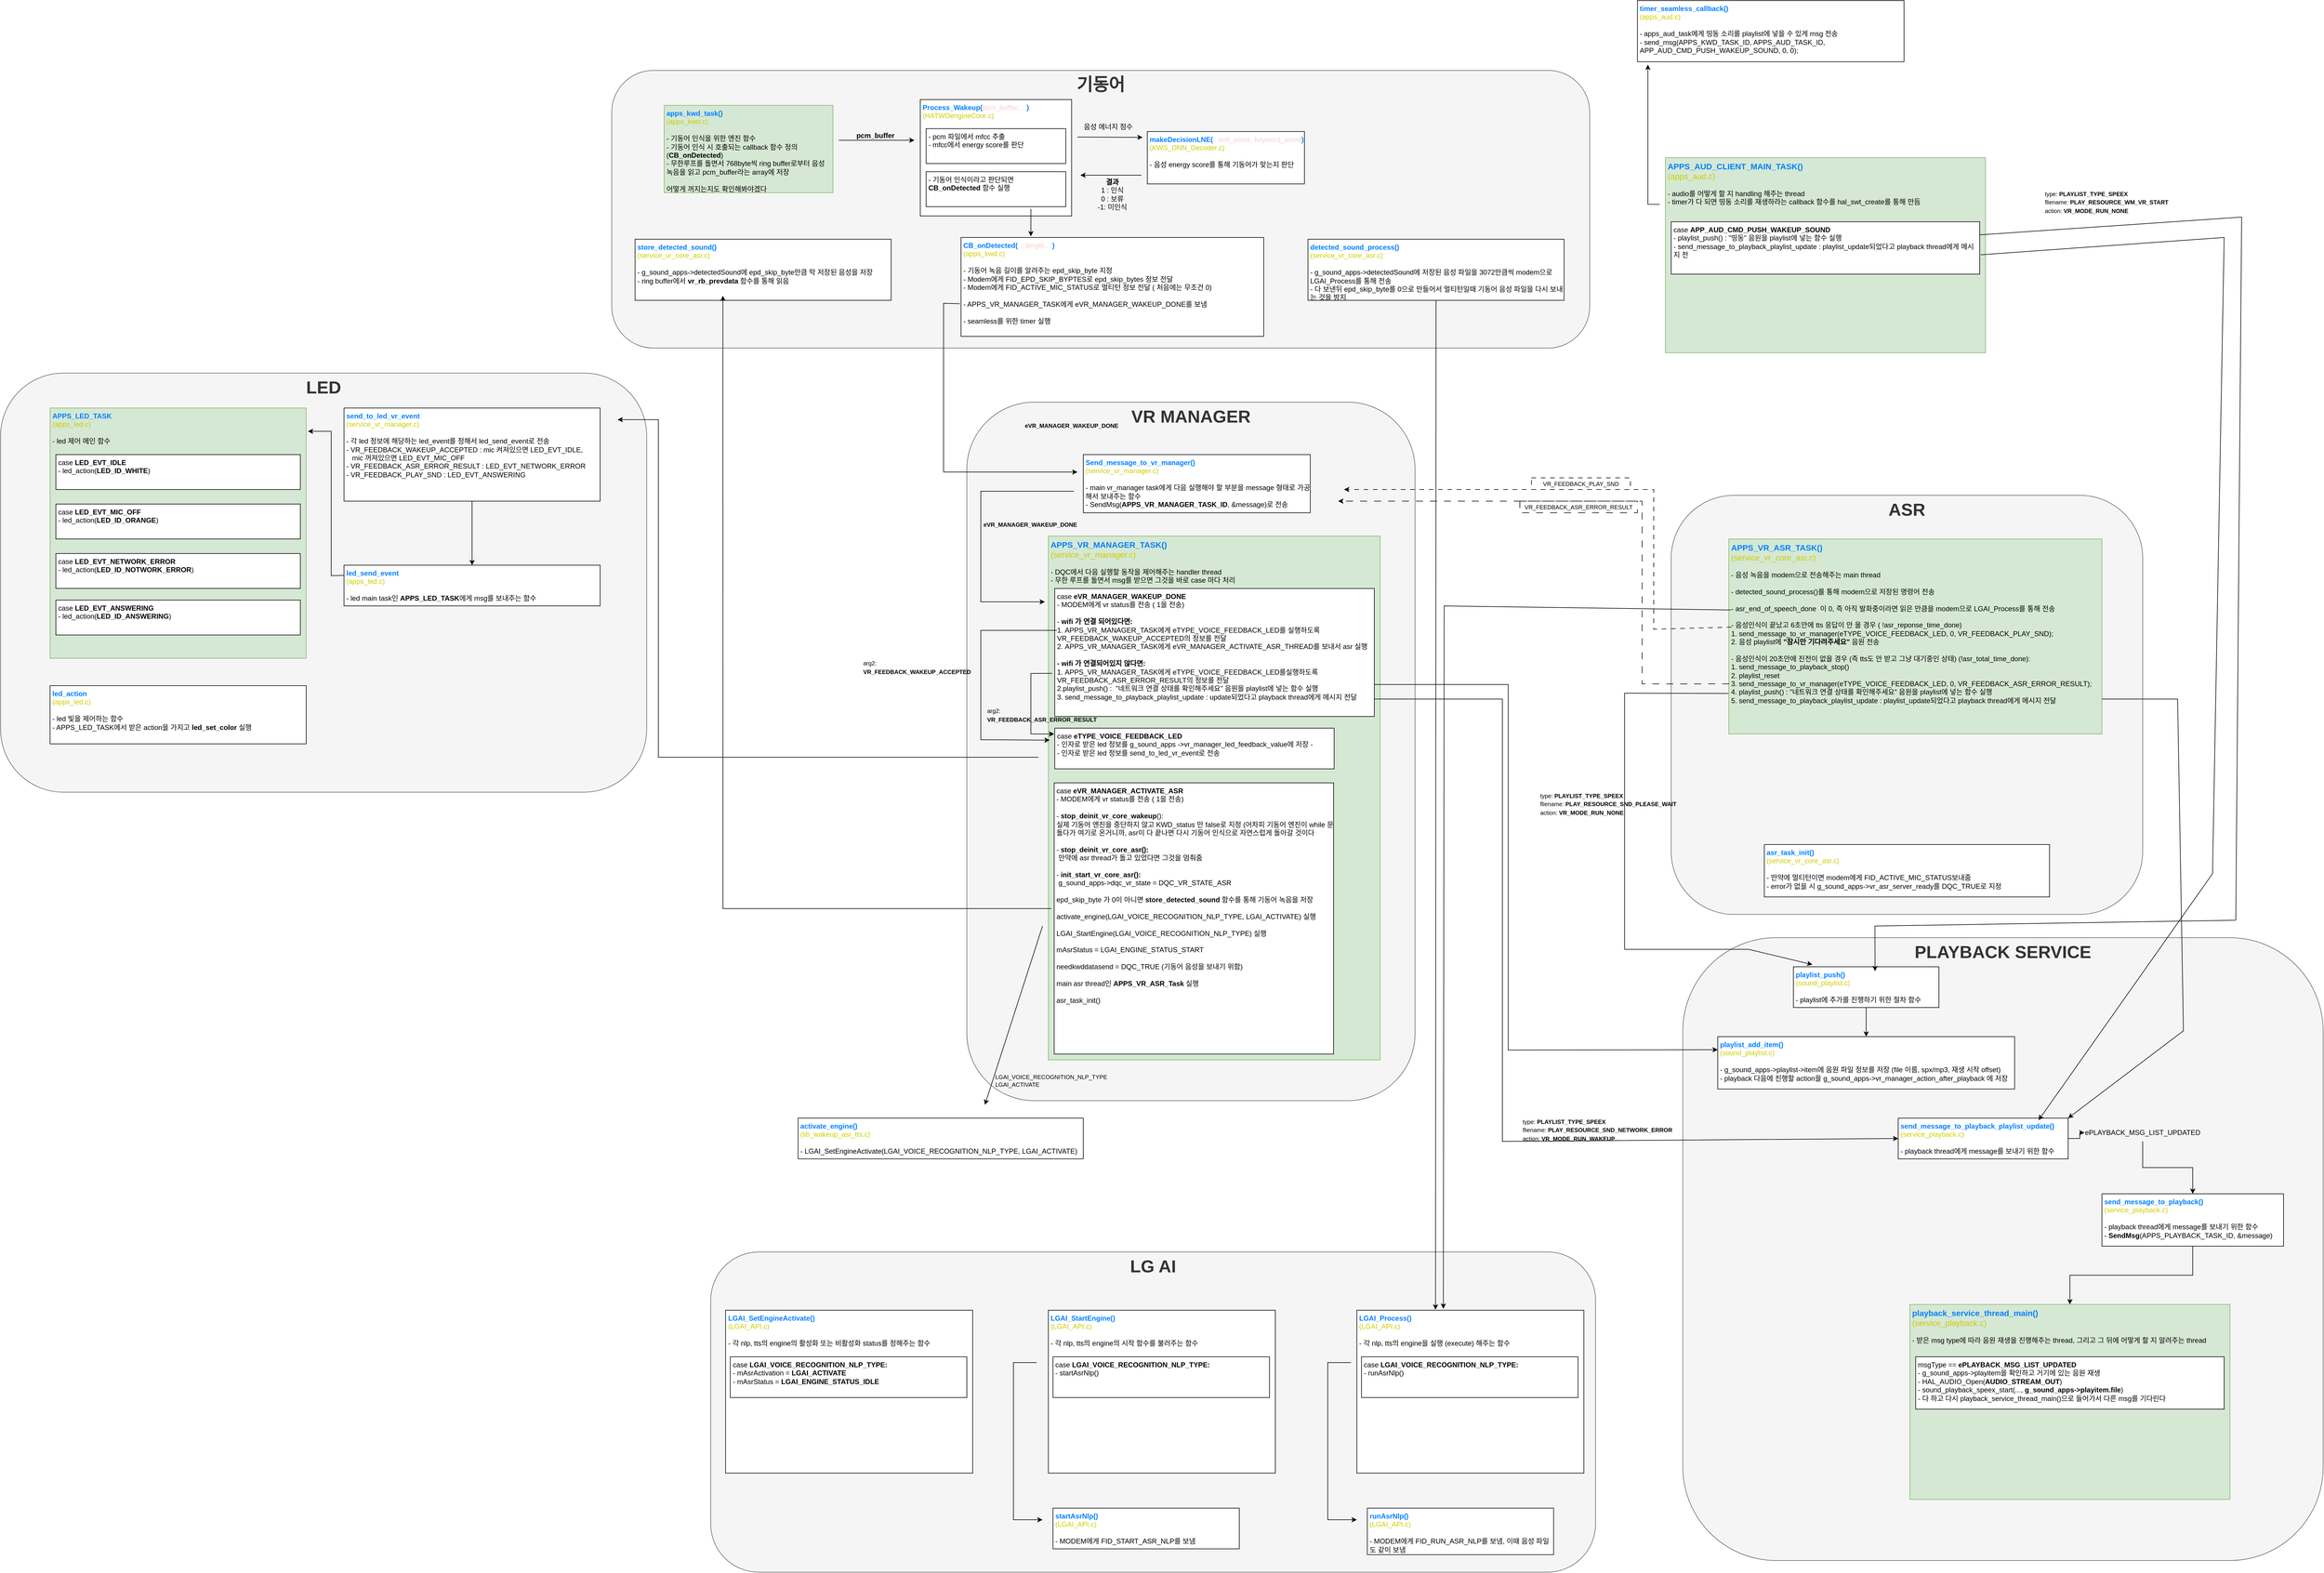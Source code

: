 <mxfile version="21.6.7" type="github">
  <diagram name="페이지-1" id="XCwguPV3iCqasTkN0QVd">
    <mxGraphModel dx="2995" dy="1938" grid="1" gridSize="10" guides="1" tooltips="1" connect="1" arrows="1" fold="1" page="1" pageScale="1" pageWidth="827" pageHeight="1169" math="0" shadow="0">
      <root>
        <mxCell id="0" />
        <mxCell id="1" parent="0" />
        <mxCell id="sXWmz9hjVyttIy2R4i8F-121" value="&lt;div style=&quot;&quot;&gt;&lt;span style=&quot;font-size: 30px;&quot;&gt;&lt;b&gt;PLAYBACK SERVICE&lt;/b&gt;&lt;/span&gt;&lt;/div&gt;" style="rounded=1;whiteSpace=wrap;html=1;align=center;verticalAlign=top;spacingLeft=0;fillColor=#f5f5f5;fontColor=#333333;strokeColor=#666666;" vertex="1" parent="1">
          <mxGeometry x="1240" y="1170" width="1100" height="1070" as="geometry" />
        </mxCell>
        <mxCell id="sXWmz9hjVyttIy2R4i8F-92" value="&lt;b&gt;&lt;font style=&quot;font-size: 30px;&quot;&gt;VR MANAGER&lt;/font&gt;&lt;/b&gt;" style="rounded=1;whiteSpace=wrap;html=1;align=center;verticalAlign=top;spacingLeft=0;fillColor=#f5f5f5;fontColor=#333333;strokeColor=#666666;" vertex="1" parent="1">
          <mxGeometry x="10" y="250" width="770" height="1200" as="geometry" />
        </mxCell>
        <mxCell id="sXWmz9hjVyttIy2R4i8F-91" value="&lt;b&gt;&lt;font style=&quot;font-size: 30px;&quot;&gt;ASR&lt;/font&gt;&lt;/b&gt;" style="rounded=1;whiteSpace=wrap;html=1;align=center;verticalAlign=top;spacingLeft=0;fillColor=#f5f5f5;fontColor=#333333;strokeColor=#666666;" vertex="1" parent="1">
          <mxGeometry x="1220" y="410" width="810" height="720" as="geometry" />
        </mxCell>
        <mxCell id="sXWmz9hjVyttIy2R4i8F-90" value="&lt;div style=&quot;&quot;&gt;&lt;b style=&quot;background-color: initial;&quot;&gt;&lt;font style=&quot;font-size: 30px;&quot;&gt;LG AI&lt;/font&gt;&lt;/b&gt;&lt;/div&gt;" style="rounded=1;whiteSpace=wrap;html=1;align=center;verticalAlign=top;spacingLeft=0;fillColor=#f5f5f5;fontColor=#333333;strokeColor=#666666;" vertex="1" parent="1">
          <mxGeometry x="-430" y="1710" width="1520" height="550" as="geometry" />
        </mxCell>
        <mxCell id="sXWmz9hjVyttIy2R4i8F-89" value="&lt;div style=&quot;&quot;&gt;&lt;b style=&quot;background-color: initial;&quot;&gt;&lt;font style=&quot;font-size: 30px;&quot;&gt;LED&lt;/font&gt;&lt;/b&gt;&lt;/div&gt;" style="rounded=1;whiteSpace=wrap;html=1;align=center;verticalAlign=top;spacingLeft=0;fillColor=#f5f5f5;fontColor=#333333;strokeColor=#666666;" vertex="1" parent="1">
          <mxGeometry x="-1650" y="200" width="1110" height="720" as="geometry" />
        </mxCell>
        <mxCell id="sXWmz9hjVyttIy2R4i8F-88" value="&lt;b&gt;&lt;font style=&quot;font-size: 30px;&quot;&gt;기동어&lt;/font&gt;&lt;/b&gt;" style="rounded=1;whiteSpace=wrap;html=1;align=center;verticalAlign=top;spacingLeft=0;fillColor=#f5f5f5;fontColor=#333333;strokeColor=#666666;" vertex="1" parent="1">
          <mxGeometry x="-600" y="-320" width="1680" height="477" as="geometry" />
        </mxCell>
        <mxCell id="TrRbaetDsdgHLVqCblbi-3" value="&lt;div style=&quot;&quot;&gt;&lt;span style=&quot;background-color: initial;&quot;&gt;&lt;font style=&quot;&quot; color=&quot;#007fff&quot;&gt;&lt;b&gt;apps_kwd_task()&lt;/b&gt;&lt;/font&gt;&lt;/span&gt;&lt;/div&gt;&lt;div style=&quot;&quot;&gt;&lt;span style=&quot;background-color: initial;&quot;&gt;&lt;font color=&quot;#cccc00&quot;&gt;(apps_kwd.c)&lt;/font&gt;&lt;/span&gt;&lt;/div&gt;&lt;div style=&quot;&quot;&gt;&lt;br&gt;&lt;/div&gt;&lt;div style=&quot;&quot;&gt;&lt;span style=&quot;background-color: initial;&quot;&gt;- 기동어 인식을 위한 엔진 함수&lt;/span&gt;&lt;/div&gt;&lt;div style=&quot;&quot;&gt;&lt;span style=&quot;background-color: initial;&quot;&gt;- 기동어 인식 시 호출되는 callback 함수 정의 (&lt;b&gt;CB_onDetected&lt;/b&gt;)&lt;/span&gt;&lt;/div&gt;&lt;div style=&quot;&quot;&gt;&lt;span style=&quot;background-color: initial;&quot;&gt;- 무한루프를 돌면서 768byte씩 ring buffer로부터 음성 녹음을 읽고 pcm_buffer라는 array에 저장&lt;/span&gt;&lt;/div&gt;&lt;div style=&quot;&quot;&gt;&lt;span style=&quot;background-color: initial;&quot;&gt;&lt;br&gt;&lt;/span&gt;&lt;/div&gt;&lt;div style=&quot;&quot;&gt;&lt;span style=&quot;background-color: initial;&quot;&gt;어떻게 꺼지는지도 확인해봐야겠다&lt;/span&gt;&lt;/div&gt;" style="rounded=0;whiteSpace=wrap;html=1;align=left;labelPosition=center;verticalLabelPosition=middle;verticalAlign=top;spacingRight=0;spacingLeft=2;fillColor=#d5e8d4;strokeColor=#82b366;" parent="1" vertex="1">
          <mxGeometry x="-510" y="-260" width="290" height="150" as="geometry" />
        </mxCell>
        <mxCell id="TrRbaetDsdgHLVqCblbi-5" value="&lt;div style=&quot;&quot;&gt;&lt;b style=&quot;color: rgb(0, 127, 255);&quot;&gt;makeDecisionLNE(&lt;/b&gt;&lt;font color=&quot;#f8cecc&quot;&gt;i, anti_score, keyword_score&lt;/font&gt;&lt;b style=&quot;color: rgb(0, 127, 255);&quot;&gt;)&lt;/b&gt;&lt;/div&gt;&lt;div style=&quot;&quot;&gt;&lt;span style=&quot;background-color: initial;&quot;&gt;&lt;font color=&quot;#cccc00&quot;&gt;(KWS_DNN_Decoder.c)&lt;/font&gt;&lt;/span&gt;&lt;/div&gt;&lt;div style=&quot;&quot;&gt;&lt;br&gt;&lt;/div&gt;&lt;div style=&quot;&quot;&gt;&lt;span style=&quot;background-color: initial;&quot;&gt;- 음성 energy score를 통해 기동어가 맞는지 판단&amp;nbsp;&lt;/span&gt;&lt;/div&gt;" style="rounded=0;whiteSpace=wrap;html=1;align=left;labelPosition=center;verticalLabelPosition=middle;verticalAlign=top;spacingRight=0;spacingLeft=2;" parent="1" vertex="1">
          <mxGeometry x="320" y="-215" width="270" height="90" as="geometry" />
        </mxCell>
        <mxCell id="TrRbaetDsdgHLVqCblbi-10" value="&lt;div style=&quot;&quot;&gt;&lt;b style=&quot;color: rgb(0, 127, 255);&quot;&gt;CB_onDetected(&lt;/b&gt;&lt;font color=&quot;#f8cecc&quot;&gt;...,length,...&lt;/font&gt;&lt;b style=&quot;color: rgb(0, 127, 255);&quot;&gt;)&lt;/b&gt;&lt;/div&gt;&lt;div style=&quot;&quot;&gt;&lt;span style=&quot;background-color: initial;&quot;&gt;&lt;font color=&quot;#cccc00&quot;&gt;(apps_kwd.c)&lt;/font&gt;&lt;/span&gt;&lt;/div&gt;&lt;div style=&quot;&quot;&gt;&lt;br&gt;&lt;/div&gt;&lt;div style=&quot;&quot;&gt;&lt;span style=&quot;background-color: initial;&quot;&gt;- 기동어 녹음 길이를 알려주는 epd_skip_byte 지정&lt;/span&gt;&lt;/div&gt;&lt;div style=&quot;&quot;&gt;&lt;span style=&quot;background-color: initial;&quot;&gt;- Modem에게 FID_EPD_SKIP_BYPTES로 epd_skip_bytes 정보 전달&lt;/span&gt;&lt;/div&gt;&lt;div style=&quot;&quot;&gt;&lt;span style=&quot;background-color: initial;&quot;&gt;- Modem에게 FID_ACTIVE_MIC_STATUS로 멀티턴 정보 전달 ( 처음에는 무조건 0)&lt;/span&gt;&lt;/div&gt;&lt;div style=&quot;&quot;&gt;&lt;br&gt;&lt;/div&gt;&lt;div style=&quot;&quot;&gt;- APPS_VR_MANAGER_TASK에게 eVR_MANAGER_WAKEUP_DONE를 보냄&lt;span style=&quot;background-color: initial;&quot;&gt;&lt;br&gt;&lt;/span&gt;&lt;/div&gt;&lt;div style=&quot;&quot;&gt;&lt;br&gt;&lt;/div&gt;&lt;div style=&quot;&quot;&gt;- seamless를 위한 timer 실행&lt;/div&gt;" style="rounded=0;whiteSpace=wrap;html=1;align=left;labelPosition=center;verticalLabelPosition=middle;verticalAlign=top;spacingRight=0;spacingLeft=2;" parent="1" vertex="1">
          <mxGeometry y="-33" width="520" height="170" as="geometry" />
        </mxCell>
        <mxCell id="TrRbaetDsdgHLVqCblbi-11" value="" style="group" parent="1" vertex="1" connectable="0">
          <mxGeometry x="-70" y="-270" width="260" height="200" as="geometry" />
        </mxCell>
        <mxCell id="TrRbaetDsdgHLVqCblbi-8" value="&lt;div style=&quot;&quot;&gt;&lt;font style=&quot;font-weight: bold;&quot; color=&quot;#007fff&quot;&gt;Process_Wakeup(&lt;/font&gt;&lt;font style=&quot;&quot; color=&quot;#f8cecc&quot;&gt;pcm_buffer, ...&lt;/font&gt;&lt;font style=&quot;font-weight: bold;&quot; color=&quot;#007fff&quot;&gt;)&lt;/font&gt;&lt;/div&gt;&lt;div style=&quot;&quot;&gt;&lt;span style=&quot;background-color: initial;&quot;&gt;&lt;font color=&quot;#cccc00&quot;&gt;(HATWDengineCore.c)&lt;/font&gt;&lt;/span&gt;&lt;/div&gt;&lt;div style=&quot;&quot;&gt;&lt;br&gt;&lt;/div&gt;" style="rounded=0;whiteSpace=wrap;html=1;align=left;labelPosition=center;verticalLabelPosition=middle;verticalAlign=top;spacingRight=0;spacingLeft=2;fillColor=default;" parent="TrRbaetDsdgHLVqCblbi-11" vertex="1">
          <mxGeometry width="260" height="200" as="geometry" />
        </mxCell>
        <mxCell id="TrRbaetDsdgHLVqCblbi-4" value="&lt;div style=&quot;&quot;&gt;&lt;span style=&quot;background-color: initial;&quot;&gt;- pcm 파일에서 mfcc 추출&lt;/span&gt;&lt;/div&gt;&lt;div style=&quot;&quot;&gt;&lt;span style=&quot;background-color: initial;&quot;&gt;- mfcc에서 energy score를 판단&amp;nbsp;&lt;/span&gt;&lt;br&gt;&lt;/div&gt;" style="rounded=0;whiteSpace=wrap;html=1;align=left;labelPosition=center;verticalLabelPosition=middle;verticalAlign=top;spacingRight=0;spacingLeft=2;" parent="TrRbaetDsdgHLVqCblbi-11" vertex="1">
          <mxGeometry x="10" y="50" width="240" height="60" as="geometry" />
        </mxCell>
        <mxCell id="TrRbaetDsdgHLVqCblbi-9" value="&lt;div style=&quot;&quot;&gt;&lt;span style=&quot;background-color: initial;&quot;&gt;- 기동어 인식이라고 판단되면 &lt;b&gt;CB_onDetected&lt;/b&gt; 함수 실행&lt;/span&gt;&lt;br&gt;&lt;/div&gt;" style="rounded=0;whiteSpace=wrap;html=1;align=left;labelPosition=center;verticalLabelPosition=middle;verticalAlign=top;spacingRight=0;spacingLeft=2;" parent="TrRbaetDsdgHLVqCblbi-11" vertex="1">
          <mxGeometry x="10" y="124" width="240" height="60" as="geometry" />
        </mxCell>
        <mxCell id="TrRbaetDsdgHLVqCblbi-12" value="" style="endArrow=classic;html=1;rounded=0;" parent="1" edge="1">
          <mxGeometry width="50" height="50" relative="1" as="geometry">
            <mxPoint x="-210" y="-200" as="sourcePoint" />
            <mxPoint x="-80" y="-200" as="targetPoint" />
          </mxGeometry>
        </mxCell>
        <mxCell id="TrRbaetDsdgHLVqCblbi-13" value="&lt;b&gt;pcm_buffer&lt;/b&gt;" style="text;html=1;strokeColor=none;fillColor=none;align=center;verticalAlign=middle;whiteSpace=wrap;rounded=0;" parent="1" vertex="1">
          <mxGeometry x="-187" y="-220" width="80" height="24" as="geometry" />
        </mxCell>
        <mxCell id="TrRbaetDsdgHLVqCblbi-16" value="" style="endArrow=classic;html=1;rounded=0;entryX=-0.035;entryY=0.333;entryDx=0;entryDy=0;entryPerimeter=0;" parent="1" edge="1">
          <mxGeometry width="50" height="50" relative="1" as="geometry">
            <mxPoint x="200" y="-205.5" as="sourcePoint" />
            <mxPoint x="311.95" y="-205.03" as="targetPoint" />
          </mxGeometry>
        </mxCell>
        <mxCell id="TrRbaetDsdgHLVqCblbi-17" value="음성 에너지 점수" style="text;html=1;strokeColor=none;fillColor=none;align=center;verticalAlign=middle;whiteSpace=wrap;rounded=0;" parent="1" vertex="1">
          <mxGeometry x="203" y="-233" width="100" height="20" as="geometry" />
        </mxCell>
        <mxCell id="TrRbaetDsdgHLVqCblbi-18" value="" style="endArrow=classic;html=1;rounded=0;" parent="1" edge="1">
          <mxGeometry width="50" height="50" relative="1" as="geometry">
            <mxPoint x="310" y="-140" as="sourcePoint" />
            <mxPoint x="205" y="-140" as="targetPoint" />
          </mxGeometry>
        </mxCell>
        <mxCell id="TrRbaetDsdgHLVqCblbi-19" value="&lt;b&gt;결과&lt;br&gt;&lt;/b&gt;1 : 인식&lt;br&gt;0 : 보류&lt;br&gt;-1: 미인식" style="text;html=1;strokeColor=none;fillColor=none;align=center;verticalAlign=middle;whiteSpace=wrap;rounded=0;" parent="1" vertex="1">
          <mxGeometry x="230" y="-140" width="60" height="66" as="geometry" />
        </mxCell>
        <mxCell id="TrRbaetDsdgHLVqCblbi-20" value="&lt;div style=&quot;font-size: 14px;&quot;&gt;&lt;b style=&quot;&quot;&gt;&lt;font style=&quot;font-size: 14px;&quot; color=&quot;#007fff&quot;&gt;APPS_VR_MANAGER_TASK()&lt;/font&gt;&lt;/b&gt;&lt;/div&gt;&lt;div style=&quot;font-size: 14px;&quot;&gt;&lt;span style=&quot;background-color: initial;&quot;&gt;&lt;font color=&quot;#cccc00&quot;&gt;(service_vr_manager.c)&lt;/font&gt;&lt;/span&gt;&lt;/div&gt;&lt;div style=&quot;&quot;&gt;&lt;br&gt;&lt;/div&gt;&lt;div style=&quot;&quot;&gt;&lt;span style=&quot;background-color: initial;&quot;&gt;- DQC에서 다음 실행할 동작을 제어해주는 handler thread&lt;/span&gt;&lt;/div&gt;&lt;div style=&quot;&quot;&gt;&lt;span style=&quot;background-color: initial;&quot;&gt;- 무한 루프를 돌면서 msg를 받으면 그것을 바로 case 마다 처리&lt;/span&gt;&lt;/div&gt;&lt;div style=&quot;&quot;&gt;&lt;br&gt;&lt;/div&gt;" style="rounded=0;whiteSpace=wrap;html=1;align=left;labelPosition=center;verticalLabelPosition=middle;verticalAlign=top;spacingRight=0;spacingLeft=2;fillColor=#d5e8d4;strokeColor=#82b366;" parent="1" vertex="1">
          <mxGeometry x="150" y="480" width="570" height="900" as="geometry" />
        </mxCell>
        <mxCell id="sXWmz9hjVyttIy2R4i8F-1" value="&lt;div style=&quot;&quot;&gt;&lt;b&gt;&lt;font color=&quot;#007fff&quot;&gt;Send_message_to_vr_manager()&lt;/font&gt;&lt;/b&gt;&lt;/div&gt;&lt;div style=&quot;&quot;&gt;&lt;span style=&quot;background-color: initial;&quot;&gt;&lt;font color=&quot;#cccc00&quot;&gt;(service_vr_manager.c)&lt;/font&gt;&lt;/span&gt;&lt;/div&gt;&lt;div style=&quot;&quot;&gt;&lt;br&gt;&lt;/div&gt;&lt;div style=&quot;&quot;&gt;&lt;span style=&quot;background-color: initial;&quot;&gt;- main vr_manager task에게 다음 실행해야 할 부분을 message 형태로 가공해서 보내주는 함수&lt;/span&gt;&lt;/div&gt;&lt;div style=&quot;&quot;&gt;&lt;span style=&quot;background-color: initial;&quot;&gt;- SendMsg(&lt;b&gt;APPS_VR_MANAGER_TASK_ID&lt;/b&gt;, &amp;amp;message)로 전송&lt;/span&gt;&lt;/div&gt;&lt;div style=&quot;&quot;&gt;&lt;span style=&quot;background-color: initial;&quot;&gt;&lt;br&gt;&lt;/span&gt;&lt;/div&gt;&lt;div style=&quot;&quot;&gt;&lt;span style=&quot;background-color: initial;&quot;&gt;&lt;br&gt;&lt;/span&gt;&lt;/div&gt;" style="rounded=0;whiteSpace=wrap;html=1;align=left;labelPosition=center;verticalLabelPosition=middle;verticalAlign=top;spacingRight=0;spacingLeft=2;" vertex="1" parent="1">
          <mxGeometry x="210" y="340" width="390" height="100" as="geometry" />
        </mxCell>
        <mxCell id="sXWmz9hjVyttIy2R4i8F-2" value="&lt;div style=&quot;&quot;&gt;case &lt;b&gt;eVR_MANAGER_WAKEUP_DONE&lt;/b&gt;&lt;/div&gt;&lt;div style=&quot;&quot;&gt;&lt;span style=&quot;background-color: initial;&quot;&gt;- MODEM에게 vr status를 전송 ( 1을 전송)&lt;/span&gt;&lt;/div&gt;&lt;div style=&quot;&quot;&gt;&lt;span style=&quot;background-color: initial;&quot;&gt;&lt;br&gt;&lt;/span&gt;&lt;/div&gt;&lt;div style=&quot;&quot;&gt;&lt;span style=&quot;background-color: initial;&quot;&gt;- &lt;b&gt;wifi 가 연결 되어있다면:&lt;/b&gt;&lt;/span&gt;&lt;/div&gt;&lt;div style=&quot;&quot;&gt;1.&amp;nbsp;&lt;span style=&quot;background-color: initial;&quot;&gt;APPS_VR_MANAGER_TASK에게 eTYPE_VOICE_FEEDBACK_LED를 실행하도록 VR_FEEDBACK_WAKEUP_ACCEPTED의 정보를 전달&lt;/span&gt;&lt;/div&gt;&lt;div style=&quot;border-color: var(--border-color);&quot;&gt;2.&amp;nbsp;APPS_VR_MANAGER_TASK에게 eVR_MANAGER_ACTIVATE_ASR_THREAD를 보내서 asr 실행&lt;/div&gt;&lt;div style=&quot;border-color: var(--border-color);&quot;&gt;&lt;br&gt;&lt;/div&gt;&lt;div style=&quot;border-color: var(--border-color);&quot;&gt;&lt;b&gt;- wifi 가 연결되어있지 않다면:&lt;/b&gt;&lt;/div&gt;&lt;div style=&quot;border-color: var(--border-color);&quot;&gt;&lt;/div&gt;&lt;div style=&quot;border-color: var(--border-color);&quot;&gt;1.&amp;nbsp;APPS_VR_MANAGER_TASK에게 eTYPE_VOICE_FEEDBACK_LED를실행하도록 VR_FEEDBACK_ASR_ERROR_RESULT의 정보를 전달&lt;/div&gt;&lt;div&gt;2.playlist_push() :&amp;nbsp; &quot;네트워크 연결 상태를 확인해주세요&quot; 음원을 playlist에 넣는 함수 실행&lt;br&gt;&lt;/div&gt;3. send_message_to_playback_playlist_update :&amp;nbsp;&lt;span style=&quot;background-color: initial;&quot;&gt;update되었다고 playback thread에게 메시지 전달&lt;/span&gt;" style="rounded=0;whiteSpace=wrap;html=1;align=left;labelPosition=center;verticalLabelPosition=middle;verticalAlign=top;spacingRight=0;spacingLeft=2;" vertex="1" parent="1">
          <mxGeometry x="161" y="570" width="549" height="220" as="geometry" />
        </mxCell>
        <mxCell id="sXWmz9hjVyttIy2R4i8F-3" value="&lt;div style=&quot;&quot;&gt;case &lt;b&gt;eTYPE_VOICE_FEEDBACK_LED&lt;/b&gt;&lt;/div&gt;&lt;div style=&quot;&quot;&gt;- 인자로 받은 led 정보를 g_sound_apps -&amp;gt;vr_manager_led_feedback_value에 저장 -&amp;nbsp;&lt;/div&gt;- 인자로 받은 led 정보를&amp;nbsp;&lt;span style=&quot;background-color: initial;&quot;&gt;send_to_led_vr_event로 전송&lt;/span&gt;&lt;br&gt;&lt;div style=&quot;&quot;&gt;&lt;div&gt;&lt;br&gt;&lt;/div&gt;&lt;/div&gt;" style="rounded=0;whiteSpace=wrap;html=1;align=left;labelPosition=center;verticalLabelPosition=middle;verticalAlign=top;spacingRight=0;spacingLeft=2;" vertex="1" parent="1">
          <mxGeometry x="161" y="810" width="480" height="70" as="geometry" />
        </mxCell>
        <mxCell id="sXWmz9hjVyttIy2R4i8F-4" value="&lt;div style=&quot;&quot;&gt;case &lt;b&gt;eVR_MANAGER_ACTIVATE_ASR&lt;/b&gt;&lt;/div&gt;&lt;div style=&quot;&quot;&gt;&lt;span style=&quot;background-color: initial;&quot;&gt;- MODEM에게 vr status를 전송 ( 1을 전송)&lt;/span&gt;&lt;/div&gt;&lt;div style=&quot;&quot;&gt;&lt;span style=&quot;background-color: initial;&quot;&gt;&lt;br&gt;&lt;/span&gt;&lt;/div&gt;&lt;div style=&quot;&quot;&gt;&lt;span style=&quot;background-color: initial;&quot;&gt;- &lt;b&gt;stop_deinit_vr_core_wakeup&lt;/b&gt;():&lt;/span&gt;&lt;/div&gt;&lt;div style=&quot;&quot;&gt;&lt;span style=&quot;background-color: initial;&quot;&gt;실제 기동어 엔진을 중단하지 않고 KWD_status 만 false로 지정 (어차피 기동어 엔진이 while 문 돌다가 여기로 온거니까, asr이 다 끝나면 다시 기동어 인식으로 자연스럽게 돌아갈 것이다&lt;/span&gt;&lt;/div&gt;&lt;div style=&quot;&quot;&gt;&lt;span style=&quot;background-color: initial;&quot;&gt;&lt;br&gt;&lt;/span&gt;&lt;/div&gt;&lt;div style=&quot;&quot;&gt;&lt;span style=&quot;background-color: initial;&quot;&gt;- &lt;b&gt;stop_deinit_vr_core_asr():&lt;/b&gt;&lt;/span&gt;&lt;/div&gt;&lt;div style=&quot;&quot;&gt;&lt;span style=&quot;background-color: initial;&quot;&gt;&amp;nbsp;만약에 asr thread가 돌고 있었다면 그것을 멈춰줌&lt;/span&gt;&lt;/div&gt;&lt;div style=&quot;&quot;&gt;&lt;span style=&quot;background-color: initial;&quot;&gt;&lt;br&gt;&lt;/span&gt;&lt;/div&gt;&lt;div style=&quot;&quot;&gt;- &lt;b&gt;init_start_vr_core_asr():&lt;/b&gt;&lt;/div&gt;&lt;div style=&quot;&quot;&gt;&amp;nbsp;g_sound_apps-&amp;gt;dqc_vr_state = DQC_VR_STATE_ASR&lt;/div&gt;&lt;div style=&quot;&quot;&gt;&lt;br&gt;&lt;/div&gt;&lt;div style=&quot;&quot;&gt;epd_skip_byte 가 0이 아니면 &lt;b&gt;store_detected_sound &lt;/b&gt;함수를 통해 기동어 녹음을 저장&lt;/div&gt;&lt;div style=&quot;&quot;&gt;&lt;br&gt;&lt;/div&gt;&lt;div style=&quot;&quot;&gt;&lt;/div&gt;activate_engine(LGAI_VOICE_RECOGNITION_NLP_TYPE, LGAI_ACTIVATE&lt;span style=&quot;background-color: initial;&quot;&gt;) 실행&lt;br&gt;&lt;/span&gt;&lt;br&gt;LGAI_StartEngine(LGAI_VOICE_RECOGNITION_NLP_TYPE) 실행&lt;br&gt;&lt;br&gt;mAsrStatus = LGAI_ENGINE_STATUS_START&lt;br&gt;&lt;br&gt;needkwddatasend = DQC_TRUE (기동어 음성을 보내기 위함)&lt;br&gt;&lt;br&gt;main asr thread인 &lt;b&gt;APPS_VR_ASR_Task&lt;/b&gt; 실행&lt;br&gt;&lt;br&gt;asr_task_init()&lt;br&gt;&lt;div style=&quot;&quot;&gt;&lt;br&gt;&lt;/div&gt;&lt;div style=&quot;&quot;&gt;&lt;br&gt;&lt;/div&gt;&lt;div style=&quot;&quot;&gt;&lt;span style=&quot;background-color: initial;&quot;&gt;&lt;br&gt;&lt;/span&gt;&lt;/div&gt;&lt;div style=&quot;&quot;&gt;&lt;span style=&quot;background-color: initial;&quot;&gt;&lt;br&gt;&lt;/span&gt;&lt;/div&gt;&lt;div style=&quot;&quot;&gt;&lt;span style=&quot;background-color: initial;&quot;&gt;&lt;br&gt;&lt;/span&gt;&lt;/div&gt;&lt;div style=&quot;&quot;&gt;&lt;div&gt;&lt;br&gt;&lt;/div&gt;&lt;/div&gt;" style="rounded=0;whiteSpace=wrap;html=1;align=left;labelPosition=center;verticalLabelPosition=middle;verticalAlign=top;spacingRight=0;spacingLeft=2;" vertex="1" parent="1">
          <mxGeometry x="160" y="904" width="480" height="466" as="geometry" />
        </mxCell>
        <mxCell id="sXWmz9hjVyttIy2R4i8F-5" value="" style="endArrow=classic;html=1;rounded=0;exitX=0.007;exitY=0.327;exitDx=0;exitDy=0;exitPerimeter=0;entryX=-0.018;entryY=0.295;entryDx=0;entryDy=0;entryPerimeter=0;" edge="1" parent="1" source="sXWmz9hjVyttIy2R4i8F-2" target="sXWmz9hjVyttIy2R4i8F-3">
          <mxGeometry width="50" height="50" relative="1" as="geometry">
            <mxPoint x="84" y="627" as="sourcePoint" />
            <mxPoint x="84" y="830" as="targetPoint" />
            <Array as="points">
              <mxPoint x="34" y="642" />
              <mxPoint x="34" y="790" />
              <mxPoint x="34" y="830" />
              <mxPoint x="64" y="830" />
            </Array>
          </mxGeometry>
        </mxCell>
        <mxCell id="sXWmz9hjVyttIy2R4i8F-6" value="&lt;font style=&quot;font-size: 10px;&quot;&gt;arg2:&amp;nbsp;&lt;br&gt;&lt;b&gt;VR_FEEDBACK_WAKEUP_ACCEPTED&lt;/b&gt;&lt;/font&gt;" style="text;html=1;strokeColor=none;fillColor=none;align=left;verticalAlign=middle;whiteSpace=wrap;rounded=0;" vertex="1" parent="1">
          <mxGeometry x="-170" y="690" width="210" height="30" as="geometry" />
        </mxCell>
        <mxCell id="sXWmz9hjVyttIy2R4i8F-80" value="" style="edgeStyle=orthogonalEdgeStyle;rounded=0;orthogonalLoop=1;jettySize=auto;html=1;" edge="1" parent="1" source="sXWmz9hjVyttIy2R4i8F-9" target="sXWmz9hjVyttIy2R4i8F-10">
          <mxGeometry relative="1" as="geometry" />
        </mxCell>
        <mxCell id="sXWmz9hjVyttIy2R4i8F-9" value="&lt;div style=&quot;&quot;&gt;&lt;font color=&quot;#007fff&quot;&gt;&lt;b&gt;send_to_led_vr_event&lt;/b&gt;&lt;/font&gt;&lt;/div&gt;&lt;div style=&quot;&quot;&gt;&lt;span style=&quot;background-color: initial;&quot;&gt;&lt;font color=&quot;#cccc00&quot;&gt;(service_vr_manager.c)&lt;/font&gt;&lt;/span&gt;&lt;/div&gt;&lt;div style=&quot;&quot;&gt;&lt;br&gt;&lt;/div&gt;&lt;div style=&quot;&quot;&gt;&lt;span style=&quot;background-color: initial;&quot;&gt;- 각 led 정보에 해당하는 led_event를 정해서 led_send_event로 전송&lt;/span&gt;&lt;/div&gt;- VR_FEEDBACK_WAKEUP_ACCEPTED : mic 켜져있으면 LED_EVT_IDLE,&lt;br&gt;&amp;nbsp; &amp;nbsp;mic 꺼져있으면 LED_EVT_MIC_OFF&lt;br&gt;- VR_FEEDBACK_ASR_ERROR_RESULT : LED_EVT_NETWORK_ERROR&lt;br&gt;- VR_FEEDBACK_PLAY_SND : LED_EVT_ANSWERING&lt;br&gt;&lt;div style=&quot;&quot;&gt;&lt;span style=&quot;background-color: initial;&quot;&gt;&lt;br&gt;&lt;/span&gt;&lt;/div&gt;" style="rounded=0;whiteSpace=wrap;html=1;align=left;labelPosition=center;verticalLabelPosition=middle;verticalAlign=top;spacingRight=0;spacingLeft=2;" vertex="1" parent="1">
          <mxGeometry x="-1060" y="260" width="440" height="160" as="geometry" />
        </mxCell>
        <mxCell id="sXWmz9hjVyttIy2R4i8F-10" value="&lt;div style=&quot;&quot;&gt;&lt;font color=&quot;#007fff&quot;&gt;&lt;b&gt;led_send_event&lt;/b&gt;&lt;/font&gt;&lt;/div&gt;&lt;div style=&quot;&quot;&gt;&lt;span style=&quot;background-color: initial;&quot;&gt;&lt;font color=&quot;#cccc00&quot;&gt;(apps_led.c)&lt;/font&gt;&lt;/span&gt;&lt;/div&gt;&lt;div style=&quot;&quot;&gt;&lt;br&gt;&lt;/div&gt;&lt;div style=&quot;&quot;&gt;&lt;span style=&quot;background-color: initial;&quot;&gt;- led main task인 &lt;b&gt;APPS_LED_TASK&lt;/b&gt;에게 msg를 보내주는 함수&lt;/span&gt;&lt;/div&gt;&lt;br&gt;&lt;div style=&quot;&quot;&gt;&lt;span style=&quot;background-color: initial;&quot;&gt;&lt;br&gt;&lt;/span&gt;&lt;/div&gt;" style="rounded=0;whiteSpace=wrap;html=1;align=left;labelPosition=center;verticalLabelPosition=middle;verticalAlign=top;spacingRight=0;spacingLeft=2;" vertex="1" parent="1">
          <mxGeometry x="-1060" y="530" width="440" height="70" as="geometry" />
        </mxCell>
        <mxCell id="sXWmz9hjVyttIy2R4i8F-14" value="&lt;div style=&quot;&quot;&gt;&lt;font color=&quot;#007fff&quot;&gt;&lt;b&gt;APPS_LED_TASK&lt;/b&gt;&lt;/font&gt;&lt;/div&gt;&lt;div style=&quot;&quot;&gt;&lt;span style=&quot;background-color: initial;&quot;&gt;&lt;font color=&quot;#cccc00&quot;&gt;(apps_led.c)&lt;/font&gt;&lt;/span&gt;&lt;/div&gt;&lt;div style=&quot;&quot;&gt;&lt;br&gt;&lt;/div&gt;&lt;div style=&quot;&quot;&gt;&lt;span style=&quot;background-color: initial;&quot;&gt;- led 제어 메인 함수&lt;/span&gt;&lt;/div&gt;&lt;div style=&quot;&quot;&gt;&lt;span style=&quot;background-color: initial;&quot;&gt;&lt;br&gt;&lt;/span&gt;&lt;/div&gt;&lt;div style=&quot;&quot;&gt;&lt;span style=&quot;background-color: initial;&quot;&gt;&lt;br&gt;&lt;/span&gt;&lt;/div&gt;&lt;br&gt;&lt;div style=&quot;&quot;&gt;&lt;span style=&quot;background-color: initial;&quot;&gt;&lt;br&gt;&lt;/span&gt;&lt;/div&gt;" style="rounded=0;whiteSpace=wrap;html=1;align=left;labelPosition=center;verticalLabelPosition=middle;verticalAlign=top;spacingRight=0;spacingLeft=2;fillColor=#d5e8d4;strokeColor=#82b366;" vertex="1" parent="1">
          <mxGeometry x="-1565" y="260" width="440" height="430" as="geometry" />
        </mxCell>
        <mxCell id="sXWmz9hjVyttIy2R4i8F-15" value="&lt;div style=&quot;&quot;&gt;case &lt;b&gt;LED_EVT_IDLE&lt;/b&gt;&lt;/div&gt;&lt;div style=&quot;&quot;&gt;&lt;span style=&quot;background-color: initial;&quot;&gt;- led_action(&lt;b&gt;LED_ID_WHITE&lt;/b&gt;)&lt;/span&gt;&lt;/div&gt;&lt;div style=&quot;&quot;&gt;&lt;div&gt;&lt;br&gt;&lt;/div&gt;&lt;/div&gt;" style="rounded=0;whiteSpace=wrap;html=1;align=left;labelPosition=center;verticalLabelPosition=middle;verticalAlign=top;spacingRight=0;spacingLeft=2;" vertex="1" parent="1">
          <mxGeometry x="-1555" y="340" width="420" height="60" as="geometry" />
        </mxCell>
        <mxCell id="sXWmz9hjVyttIy2R4i8F-16" value="&lt;div style=&quot;&quot;&gt;case &lt;b&gt;LED_EVT_MIC_OFF&lt;/b&gt;&lt;/div&gt;&lt;div style=&quot;&quot;&gt;&lt;span style=&quot;background-color: initial;&quot;&gt;- led_action(&lt;b&gt;LED_ID_ORANGE&lt;/b&gt;)&lt;/span&gt;&lt;/div&gt;&lt;div style=&quot;&quot;&gt;&lt;div&gt;&lt;br&gt;&lt;/div&gt;&lt;/div&gt;" style="rounded=0;whiteSpace=wrap;html=1;align=left;labelPosition=center;verticalLabelPosition=middle;verticalAlign=top;spacingRight=0;spacingLeft=2;" vertex="1" parent="1">
          <mxGeometry x="-1555" y="425" width="420" height="60" as="geometry" />
        </mxCell>
        <mxCell id="sXWmz9hjVyttIy2R4i8F-17" value="&lt;div style=&quot;&quot;&gt;case &lt;b&gt;LED_EVT_NETWORK_ERROR&lt;/b&gt;&lt;/div&gt;&lt;div style=&quot;&quot;&gt;&lt;span style=&quot;background-color: initial;&quot;&gt;- led_action(&lt;b&gt;LED_ID_NOTWORK_ERROR&lt;/b&gt;)&lt;/span&gt;&lt;/div&gt;&lt;div style=&quot;&quot;&gt;&lt;div&gt;&lt;br&gt;&lt;/div&gt;&lt;/div&gt;" style="rounded=0;whiteSpace=wrap;html=1;align=left;labelPosition=center;verticalLabelPosition=middle;verticalAlign=top;spacingRight=0;spacingLeft=2;" vertex="1" parent="1">
          <mxGeometry x="-1555" y="510" width="420" height="60" as="geometry" />
        </mxCell>
        <mxCell id="sXWmz9hjVyttIy2R4i8F-18" value="&lt;div style=&quot;&quot;&gt;&lt;font color=&quot;#007fff&quot;&gt;&lt;b&gt;led_action&lt;/b&gt;&lt;/font&gt;&lt;/div&gt;&lt;div style=&quot;&quot;&gt;&lt;span style=&quot;background-color: initial;&quot;&gt;&lt;font color=&quot;#cccc00&quot;&gt;(apps_led.c)&lt;/font&gt;&lt;/span&gt;&lt;/div&gt;&lt;div style=&quot;&quot;&gt;&lt;br&gt;&lt;/div&gt;&lt;div style=&quot;&quot;&gt;&lt;span style=&quot;background-color: initial;&quot;&gt;- led 빛을 제어하는 함수&lt;/span&gt;&lt;/div&gt;&lt;div style=&quot;&quot;&gt;&lt;span style=&quot;background-color: initial;&quot;&gt;- APPS_LED_TASK에서 받은 action을 가지고 &lt;b&gt;led_set_color&lt;/b&gt; 실행&lt;/span&gt;&lt;/div&gt;&lt;div style=&quot;&quot;&gt;&lt;span style=&quot;background-color: initial;&quot;&gt;&lt;br&gt;&lt;/span&gt;&lt;/div&gt;&lt;div style=&quot;&quot;&gt;&lt;span style=&quot;background-color: initial;&quot;&gt;&lt;br&gt;&lt;/span&gt;&lt;/div&gt;&lt;br&gt;&lt;div style=&quot;&quot;&gt;&lt;span style=&quot;background-color: initial;&quot;&gt;&lt;br&gt;&lt;/span&gt;&lt;/div&gt;" style="rounded=0;whiteSpace=wrap;html=1;align=left;labelPosition=center;verticalLabelPosition=middle;verticalAlign=top;spacingRight=0;spacingLeft=2;" vertex="1" parent="1">
          <mxGeometry x="-1565" y="737" width="440" height="100" as="geometry" />
        </mxCell>
        <mxCell id="sXWmz9hjVyttIy2R4i8F-23" value="" style="endArrow=classic;html=1;rounded=0;exitX=0;exitY=0.25;exitDx=0;exitDy=0;" edge="1" parent="1">
          <mxGeometry width="50" height="50" relative="1" as="geometry">
            <mxPoint x="-1060" y="547.5" as="sourcePoint" />
            <mxPoint x="-1122" y="300" as="targetPoint" />
            <Array as="points">
              <mxPoint x="-1082" y="548" />
              <mxPoint x="-1082" y="300" />
            </Array>
          </mxGeometry>
        </mxCell>
        <mxCell id="sXWmz9hjVyttIy2R4i8F-24" value="" style="endArrow=classic;html=1;rounded=0;" edge="1" parent="1">
          <mxGeometry width="50" height="50" relative="1" as="geometry">
            <mxPoint x="133" y="860" as="sourcePoint" />
            <mxPoint x="-590" y="280" as="targetPoint" />
            <Array as="points">
              <mxPoint x="-520" y="860" />
              <mxPoint x="-520" y="280" />
            </Array>
          </mxGeometry>
        </mxCell>
        <mxCell id="sXWmz9hjVyttIy2R4i8F-25" value="" style="endArrow=classic;html=1;rounded=0;" edge="1" parent="1">
          <mxGeometry width="50" height="50" relative="1" as="geometry">
            <mxPoint x="120" y="-82" as="sourcePoint" />
            <mxPoint x="120" y="-35" as="targetPoint" />
          </mxGeometry>
        </mxCell>
        <mxCell id="sXWmz9hjVyttIy2R4i8F-28" value="" style="endArrow=classic;html=1;rounded=0;exitX=-0.004;exitY=0.67;exitDx=0;exitDy=0;exitPerimeter=0;" edge="1" parent="1" source="TrRbaetDsdgHLVqCblbi-10">
          <mxGeometry width="50" height="50" relative="1" as="geometry">
            <mxPoint x="190" y="130" as="sourcePoint" />
            <mxPoint x="200" y="370" as="targetPoint" />
            <Array as="points">
              <mxPoint x="-30" y="80" />
              <mxPoint x="-30" y="370" />
              <mxPoint x="90" y="370" />
            </Array>
          </mxGeometry>
        </mxCell>
        <mxCell id="sXWmz9hjVyttIy2R4i8F-29" value="&lt;font style=&quot;font-size: 10px;&quot;&gt;&lt;b&gt;eVR_MANAGER_WAKEUP_DONE&lt;/b&gt;&lt;/font&gt;" style="text;html=1;strokeColor=none;fillColor=none;align=center;verticalAlign=middle;whiteSpace=wrap;rounded=0;" vertex="1" parent="1">
          <mxGeometry x="90" y="280" width="200" height="20" as="geometry" />
        </mxCell>
        <mxCell id="sXWmz9hjVyttIy2R4i8F-32" value="&lt;div style=&quot;&quot;&gt;&lt;font color=&quot;#007fff&quot;&gt;&lt;b&gt;store_detected_sound()&lt;/b&gt;&lt;/font&gt;&lt;/div&gt;&lt;div style=&quot;&quot;&gt;&lt;span style=&quot;background-color: initial;&quot;&gt;&lt;font color=&quot;#cccc00&quot;&gt;(service_vr_core_asr.c)&lt;/font&gt;&lt;/span&gt;&lt;/div&gt;&lt;div style=&quot;&quot;&gt;&lt;br&gt;&lt;/div&gt;&lt;div style=&quot;&quot;&gt;&lt;/div&gt;- g_sound_apps-&amp;gt;detectedSound에 epd_skip_byte만큼 막 저장된 음성을 저장&lt;br&gt;- ring buffer에서 &lt;b&gt;vr_rb_prevdata &lt;/b&gt;함수를 통해 읽음&lt;br&gt;&lt;div style=&quot;&quot;&gt;&lt;span style=&quot;background-color: initial;&quot;&gt;&lt;br&gt;&lt;/span&gt;&lt;/div&gt;" style="rounded=0;whiteSpace=wrap;html=1;align=left;labelPosition=center;verticalLabelPosition=middle;verticalAlign=top;spacingRight=0;spacingLeft=2;" vertex="1" parent="1">
          <mxGeometry x="-560" y="-30" width="440" height="105" as="geometry" />
        </mxCell>
        <mxCell id="sXWmz9hjVyttIy2R4i8F-38" value="&lt;div style=&quot;&quot;&gt;&lt;/div&gt;&lt;b style=&quot;&quot;&gt;&lt;font color=&quot;#007fff&quot;&gt;activate_engine(&lt;/font&gt;&lt;/b&gt;&lt;b style=&quot;color: rgb(0, 127, 255); background-color: initial;&quot;&gt;)&lt;/b&gt;&lt;font color=&quot;#007fff&quot;&gt;&lt;b&gt;&lt;br&gt;&lt;/b&gt;&lt;/font&gt;&lt;div style=&quot;&quot;&gt;&lt;span style=&quot;background-color: initial;&quot;&gt;&lt;font color=&quot;#cccc00&quot;&gt;(lib_wakeup_asr_tts.c)&lt;/font&gt;&lt;/span&gt;&lt;/div&gt;&lt;div style=&quot;&quot;&gt;&lt;br&gt;&lt;/div&gt;&lt;div style=&quot;&quot;&gt;&lt;/div&gt;- LGAI_SetEngineActivate(LGAI_VOICE_RECOGNITION_NLP_TYPE, LGAI_ACTIVATE)&lt;br&gt;&lt;div style=&quot;&quot;&gt;&lt;span style=&quot;background-color: initial;&quot;&gt;&lt;br&gt;&lt;/span&gt;&lt;/div&gt;" style="rounded=0;whiteSpace=wrap;html=1;align=left;labelPosition=center;verticalLabelPosition=middle;verticalAlign=top;spacingRight=0;spacingLeft=2;" vertex="1" parent="1">
          <mxGeometry x="-280" y="1480" width="490" height="70" as="geometry" />
        </mxCell>
        <mxCell id="sXWmz9hjVyttIy2R4i8F-40" value="&lt;font style=&quot;font-size: 10px;&quot;&gt;LGAI_VOICE_RECOGNITION_NLP_TYPE&lt;br&gt;&lt;/font&gt;&lt;div style=&quot;text-align: left; font-size: 10px;&quot;&gt;&lt;span style=&quot;background-color: initial;&quot;&gt;&lt;font style=&quot;font-size: 10px;&quot;&gt;LGAI_ACTIVATE&lt;/font&gt;&lt;/span&gt;&lt;/div&gt;" style="text;html=1;strokeColor=none;fillColor=none;align=center;verticalAlign=middle;whiteSpace=wrap;rounded=0;" vertex="1" parent="1">
          <mxGeometry x="40" y="1400" width="230" height="30" as="geometry" />
        </mxCell>
        <mxCell id="sXWmz9hjVyttIy2R4i8F-42" value="&lt;div style=&quot;&quot;&gt;&lt;/div&gt;&lt;b style=&quot;&quot;&gt;&lt;font color=&quot;#007fff&quot;&gt;LGAI_SetEngineActivate(&lt;/font&gt;&lt;/b&gt;&lt;b style=&quot;color: rgb(0, 127, 255); background-color: initial;&quot;&gt;)&lt;/b&gt;&lt;font color=&quot;#007fff&quot;&gt;&lt;b&gt;&lt;br&gt;&lt;/b&gt;&lt;/font&gt;&lt;div style=&quot;&quot;&gt;&lt;span style=&quot;background-color: initial;&quot;&gt;&lt;font color=&quot;#cccc00&quot;&gt;(LGAI_API.c)&lt;/font&gt;&lt;/span&gt;&lt;/div&gt;&lt;div style=&quot;&quot;&gt;&lt;br&gt;&lt;/div&gt;&lt;div style=&quot;&quot;&gt;&lt;/div&gt;&lt;div style=&quot;&quot;&gt;&lt;span style=&quot;background-color: initial;&quot;&gt;- 각 nlp, tts의 engine의 활성화 또는 비활성화 status를 정해주는 함수&lt;/span&gt;&lt;/div&gt;&lt;div style=&quot;&quot;&gt;&lt;span style=&quot;background-color: initial;&quot;&gt;&lt;br&gt;&lt;/span&gt;&lt;/div&gt;&lt;div style=&quot;&quot;&gt;&lt;span style=&quot;background-color: initial;&quot;&gt;&amp;nbsp;&lt;/span&gt;&lt;/div&gt;" style="rounded=0;whiteSpace=wrap;html=1;align=left;labelPosition=center;verticalLabelPosition=middle;verticalAlign=top;spacingRight=0;spacingLeft=2;" vertex="1" parent="1">
          <mxGeometry x="-404.5" y="1810" width="424.5" height="280" as="geometry" />
        </mxCell>
        <mxCell id="sXWmz9hjVyttIy2R4i8F-43" value="&lt;div style=&quot;&quot;&gt;case &lt;b&gt;LGAI_VOICE_RECOGNITION_NLP_TYPE:&lt;/b&gt;&lt;/div&gt;&lt;div style=&quot;&quot;&gt;- mAsrActivation = &lt;b&gt;LGAI_ACTIVATE&lt;/b&gt;&lt;/div&gt;&lt;div style=&quot;&quot;&gt;- mAsrStatus = &lt;b&gt;LGAI_ENGINE_STATUS_IDLE&lt;/b&gt;&lt;/div&gt;&lt;br&gt;&lt;div style=&quot;&quot;&gt;&lt;div&gt;&lt;br&gt;&lt;/div&gt;&lt;/div&gt;" style="rounded=0;whiteSpace=wrap;html=1;align=left;labelPosition=center;verticalLabelPosition=middle;verticalAlign=top;spacingRight=0;spacingLeft=2;" vertex="1" parent="1">
          <mxGeometry x="-396.5" y="1890" width="406.5" height="70" as="geometry" />
        </mxCell>
        <mxCell id="sXWmz9hjVyttIy2R4i8F-46" value="" style="endArrow=classic;html=1;rounded=0;" edge="1" parent="1">
          <mxGeometry width="50" height="50" relative="1" as="geometry">
            <mxPoint x="140" y="1150" as="sourcePoint" />
            <mxPoint x="41" y="1457" as="targetPoint" />
          </mxGeometry>
        </mxCell>
        <mxCell id="sXWmz9hjVyttIy2R4i8F-47" value="&lt;div style=&quot;&quot;&gt;&lt;/div&gt;&lt;b style=&quot;&quot;&gt;&lt;font color=&quot;#007fff&quot;&gt;LGAI_StartEngine(&lt;/font&gt;&lt;/b&gt;&lt;b style=&quot;color: rgb(0, 127, 255); background-color: initial;&quot;&gt;)&lt;/b&gt;&lt;font color=&quot;#007fff&quot;&gt;&lt;b&gt;&lt;br&gt;&lt;/b&gt;&lt;/font&gt;&lt;div style=&quot;&quot;&gt;&lt;span style=&quot;background-color: initial;&quot;&gt;&lt;font color=&quot;#cccc00&quot;&gt;(LGAI_API.c)&lt;/font&gt;&lt;/span&gt;&lt;/div&gt;&lt;div style=&quot;&quot;&gt;&lt;br&gt;&lt;/div&gt;&lt;div style=&quot;&quot;&gt;&lt;/div&gt;&lt;div style=&quot;&quot;&gt;&lt;span style=&quot;background-color: initial;&quot;&gt;- 각 nlp, tts의 engine의 시작 함수를 불러주는 함수&lt;/span&gt;&lt;/div&gt;&lt;div style=&quot;&quot;&gt;&lt;span style=&quot;background-color: initial;&quot;&gt;&lt;br&gt;&lt;/span&gt;&lt;/div&gt;&lt;div style=&quot;&quot;&gt;&lt;span style=&quot;background-color: initial;&quot;&gt;&amp;nbsp;&lt;/span&gt;&lt;/div&gt;" style="rounded=0;whiteSpace=wrap;html=1;align=left;labelPosition=center;verticalLabelPosition=middle;verticalAlign=top;spacingRight=0;spacingLeft=2;" vertex="1" parent="1">
          <mxGeometry x="150" y="1810" width="390" height="280" as="geometry" />
        </mxCell>
        <mxCell id="sXWmz9hjVyttIy2R4i8F-48" value="&lt;div style=&quot;&quot;&gt;case &lt;b&gt;LGAI_VOICE_RECOGNITION_NLP_TYPE:&lt;/b&gt;&lt;/div&gt;&lt;div style=&quot;&quot;&gt;- startAsrNlp()&lt;br&gt;&lt;/div&gt;&lt;br&gt;&lt;div style=&quot;&quot;&gt;&lt;div&gt;&lt;br&gt;&lt;/div&gt;&lt;/div&gt;" style="rounded=0;whiteSpace=wrap;html=1;align=left;labelPosition=center;verticalLabelPosition=middle;verticalAlign=top;spacingRight=0;spacingLeft=2;" vertex="1" parent="1">
          <mxGeometry x="158" y="1890" width="372" height="70" as="geometry" />
        </mxCell>
        <mxCell id="sXWmz9hjVyttIy2R4i8F-50" value="" style="endArrow=classic;html=1;rounded=0;" edge="1" parent="1">
          <mxGeometry width="50" height="50" relative="1" as="geometry">
            <mxPoint x="194" y="403" as="sourcePoint" />
            <mxPoint x="144" y="593" as="targetPoint" />
            <Array as="points">
              <mxPoint x="34" y="403" />
              <mxPoint x="34" y="593" />
            </Array>
          </mxGeometry>
        </mxCell>
        <mxCell id="sXWmz9hjVyttIy2R4i8F-51" value="&lt;font style=&quot;font-size: 10px;&quot;&gt;&lt;b&gt;eVR_MANAGER_WAKEUP_DONE&lt;/b&gt;&lt;/font&gt;" style="text;html=1;strokeColor=none;fillColor=none;align=center;verticalAlign=middle;whiteSpace=wrap;rounded=0;" vertex="1" parent="1">
          <mxGeometry x="34" y="440" width="170" height="40" as="geometry" />
        </mxCell>
        <mxCell id="sXWmz9hjVyttIy2R4i8F-54" value="" style="endArrow=classic;html=1;rounded=0;entryX=0.343;entryY=0.925;entryDx=0;entryDy=0;entryPerimeter=0;" edge="1" parent="1" target="sXWmz9hjVyttIy2R4i8F-32">
          <mxGeometry width="50" height="50" relative="1" as="geometry">
            <mxPoint x="155" y="1120" as="sourcePoint" />
            <mxPoint x="-195" y="117" as="targetPoint" />
            <Array as="points">
              <mxPoint x="-409" y="1120" />
            </Array>
          </mxGeometry>
        </mxCell>
        <mxCell id="sXWmz9hjVyttIy2R4i8F-55" value="&lt;div style=&quot;&quot;&gt;&lt;/div&gt;&lt;b style=&quot;&quot;&gt;&lt;font color=&quot;#007fff&quot;&gt;startAsrNlp(&lt;/font&gt;&lt;/b&gt;&lt;b style=&quot;color: rgb(0, 127, 255); background-color: initial;&quot;&gt;)&lt;/b&gt;&lt;font color=&quot;#007fff&quot;&gt;&lt;b&gt;&lt;br&gt;&lt;/b&gt;&lt;/font&gt;&lt;div style=&quot;&quot;&gt;&lt;span style=&quot;background-color: initial;&quot;&gt;&lt;font color=&quot;#cccc00&quot;&gt;(LGAI_API.c)&lt;/font&gt;&lt;/span&gt;&lt;/div&gt;&lt;div style=&quot;&quot;&gt;&lt;br&gt;&lt;/div&gt;&lt;div style=&quot;&quot;&gt;&lt;/div&gt;- MODEM에게 FID_START_ASR_NLP를 보냄&lt;br&gt;&lt;div style=&quot;&quot;&gt;&lt;span style=&quot;background-color: initial;&quot;&gt;&lt;br&gt;&lt;/span&gt;&lt;/div&gt;" style="rounded=0;whiteSpace=wrap;html=1;align=left;labelPosition=center;verticalLabelPosition=middle;verticalAlign=top;spacingRight=0;spacingLeft=2;" vertex="1" parent="1">
          <mxGeometry x="158" y="2150" width="320" height="70" as="geometry" />
        </mxCell>
        <mxCell id="sXWmz9hjVyttIy2R4i8F-58" value="&lt;div style=&quot;&quot;&gt;&lt;/div&gt;&lt;b style=&quot;&quot;&gt;&lt;font color=&quot;#007fff&quot;&gt;asr_task_init(&lt;/font&gt;&lt;/b&gt;&lt;b style=&quot;color: rgb(0, 127, 255); background-color: initial;&quot;&gt;)&lt;/b&gt;&lt;font color=&quot;#007fff&quot;&gt;&lt;b&gt;&lt;br&gt;&lt;/b&gt;&lt;/font&gt;&lt;div style=&quot;&quot;&gt;&lt;span style=&quot;background-color: initial;&quot;&gt;&lt;font color=&quot;#cccc00&quot;&gt;(service_vr_core_asr.c)&lt;/font&gt;&lt;/span&gt;&lt;/div&gt;&lt;div style=&quot;&quot;&gt;&lt;br&gt;&lt;/div&gt;&lt;div style=&quot;&quot;&gt;&lt;/div&gt;- 만약에 멀티턴이면 modem에게 FID_ACTIVE_MIC_STATUS보내줌&lt;br&gt;- error가 없을 시 g_sound_apps-&amp;gt;vr_asr_server_ready를 DQC_TRUE로 지정&lt;br&gt;&lt;div style=&quot;&quot;&gt;&lt;span style=&quot;background-color: initial;&quot;&gt;&lt;br&gt;&lt;/span&gt;&lt;/div&gt;" style="rounded=0;whiteSpace=wrap;html=1;align=left;labelPosition=center;verticalLabelPosition=middle;verticalAlign=top;spacingRight=0;spacingLeft=2;" vertex="1" parent="1">
          <mxGeometry x="1380" y="1010" width="490" height="90" as="geometry" />
        </mxCell>
        <mxCell id="sXWmz9hjVyttIy2R4i8F-59" value="&lt;div style=&quot;font-size: 14px;&quot;&gt;&lt;b style=&quot;&quot;&gt;&lt;font style=&quot;font-size: 14px;&quot; color=&quot;#007fff&quot;&gt;APPS_VR_ASR_TASK()&lt;/font&gt;&lt;/b&gt;&lt;/div&gt;&lt;div style=&quot;font-size: 14px;&quot;&gt;&lt;span style=&quot;background-color: initial;&quot;&gt;&lt;font color=&quot;#cccc00&quot;&gt;(service_vr_core_asr.c)&lt;/font&gt;&lt;/span&gt;&lt;/div&gt;&lt;div style=&quot;&quot;&gt;&lt;br&gt;&lt;/div&gt;&lt;div style=&quot;&quot;&gt;&lt;span style=&quot;background-color: initial;&quot;&gt;- 음성 녹음을 modem으로 전송해주는 main thread&lt;/span&gt;&lt;/div&gt;&lt;div style=&quot;&quot;&gt;&lt;span style=&quot;background-color: initial;&quot;&gt;&lt;br&gt;&lt;/span&gt;&lt;/div&gt;&lt;div style=&quot;&quot;&gt;&lt;span style=&quot;background-color: initial;&quot;&gt;- detected_sound_process()를 통해 modem으로 저장된 명령어 전송&lt;/span&gt;&lt;/div&gt;&lt;div style=&quot;&quot;&gt;&lt;span style=&quot;background-color: initial;&quot;&gt;&lt;br&gt;&lt;/span&gt;&lt;/div&gt;&lt;div style=&quot;&quot;&gt;&lt;span style=&quot;background-color: initial;&quot;&gt;- asr_end_of_speech_done&amp;nbsp; 이 0, 즉 아직 발화중이라면 읽은 만큼을 modem으로 LGAI_Process를 통해 전송&lt;/span&gt;&lt;/div&gt;&lt;div style=&quot;&quot;&gt;&lt;span style=&quot;background-color: initial;&quot;&gt;&lt;br&gt;&lt;/span&gt;&lt;/div&gt;&lt;div style=&quot;&quot;&gt;&lt;span style=&quot;background-color: initial;&quot;&gt;- 음성인식이 끝났고 6초안에 tts 응답이 안 올 경우 ( !asr_reponse_time_done)&amp;nbsp;&lt;/span&gt;&lt;/div&gt;&lt;div style=&quot;&quot;&gt;&lt;/div&gt;1. send_message_to_vr_manager(eTYPE_VOICE_FEEDBACK_LED, 0, VR_FEEDBACK_PLAY_SND);&lt;div style=&quot;&quot;&gt;&lt;span style=&quot;background-color: initial;&quot;&gt;2. 음성 playlist에 &lt;b&gt;&quot;잠시만 기다려주세요&quot;&lt;/b&gt; 음원 전송&lt;/span&gt;&lt;/div&gt;&lt;div style=&quot;&quot;&gt;&lt;span style=&quot;background-color: initial;&quot;&gt;&lt;br&gt;&lt;/span&gt;&lt;/div&gt;&lt;div style=&quot;&quot;&gt;&lt;span style=&quot;background-color: initial;&quot;&gt;- 음성인식이 20초안에 진전이 없을 경우 (즉 tts도 안 받고 그냥 대기중인 상태) (!asr_total_time_done):&lt;/span&gt;&lt;/div&gt;&lt;div style=&quot;&quot;&gt;&lt;span style=&quot;background-color: initial;&quot;&gt;1. send_message_to_playback_stop()&lt;/span&gt;&lt;/div&gt;&lt;div style=&quot;&quot;&gt;&lt;span style=&quot;background-color: initial;&quot;&gt;2. playlist_reset&lt;/span&gt;&lt;span style=&quot;background-color: initial;&quot;&gt;&amp;nbsp;&lt;/span&gt;&lt;/div&gt;3. send_message_to_vr_manager(eTYPE_VOICE_FEEDBACK_LED, 0, VR_FEEDBACK_ASR_ERROR_RESULT);&lt;br&gt;4. playlist_push() : &quot;네트워크 연결 상태를 확인해주세요&quot; 음원을 playlist에 넣는 함수 실행&lt;br&gt;5. send_message_to_playback_playlist_update : playlist_update되었다고 playback thread에게 메시지 전달&lt;br&gt;&lt;div style=&quot;&quot;&gt;&lt;span style=&quot;background-color: initial;&quot;&gt;&lt;br&gt;&lt;/span&gt;&lt;/div&gt;&lt;div style=&quot;&quot;&gt;&lt;br&gt;&lt;/div&gt;" style="rounded=0;whiteSpace=wrap;html=1;align=left;labelPosition=center;verticalLabelPosition=middle;verticalAlign=top;spacingRight=0;spacingLeft=2;fillColor=#d5e8d4;strokeColor=#82b366;" vertex="1" parent="1">
          <mxGeometry x="1319" y="485" width="641" height="335" as="geometry" />
        </mxCell>
        <mxCell id="sXWmz9hjVyttIy2R4i8F-63" value="&lt;div style=&quot;&quot;&gt;&lt;font color=&quot;#007fff&quot;&gt;&lt;b&gt;detected_sound_process()&lt;/b&gt;&lt;/font&gt;&lt;/div&gt;&lt;div style=&quot;&quot;&gt;&lt;span style=&quot;background-color: initial;&quot;&gt;&lt;font color=&quot;#cccc00&quot;&gt;(service_vr_core_asr.c)&lt;/font&gt;&lt;/span&gt;&lt;/div&gt;&lt;div style=&quot;&quot;&gt;&lt;br&gt;&lt;/div&gt;&lt;div style=&quot;&quot;&gt;&lt;/div&gt;- g_sound_apps-&amp;gt;detectedSound에 저장된 음성 파일을 3072만큼씩 modem으로 LGAI_Process를 통해 전송&lt;br&gt;- 다 보낸뒤 epd_skip_byte를 0으로 만들어서 멀티턴일때 기동어 음성 파일을 다시 보내는 것을 방지" style="rounded=0;whiteSpace=wrap;html=1;align=left;labelPosition=center;verticalLabelPosition=middle;verticalAlign=top;spacingRight=0;spacingLeft=2;" vertex="1" parent="1">
          <mxGeometry x="596" y="-30" width="440" height="105" as="geometry" />
        </mxCell>
        <mxCell id="sXWmz9hjVyttIy2R4i8F-64" value="" style="endArrow=classic;html=1;rounded=0;" edge="1" parent="1">
          <mxGeometry width="50" height="50" relative="1" as="geometry">
            <mxPoint x="130" y="1900" as="sourcePoint" />
            <mxPoint x="140" y="2170" as="targetPoint" />
            <Array as="points">
              <mxPoint x="90" y="1900" />
              <mxPoint x="90" y="2170" />
            </Array>
          </mxGeometry>
        </mxCell>
        <mxCell id="sXWmz9hjVyttIy2R4i8F-66" value="&lt;div style=&quot;&quot;&gt;&lt;/div&gt;&lt;b style=&quot;&quot;&gt;&lt;font color=&quot;#007fff&quot;&gt;LGAI_Process(&lt;/font&gt;&lt;/b&gt;&lt;b style=&quot;color: rgb(0, 127, 255); background-color: initial;&quot;&gt;)&lt;/b&gt;&lt;font color=&quot;#007fff&quot;&gt;&lt;b&gt;&lt;br&gt;&lt;/b&gt;&lt;/font&gt;&lt;div style=&quot;&quot;&gt;&lt;span style=&quot;background-color: initial;&quot;&gt;&lt;font color=&quot;#cccc00&quot;&gt;(LGAI_API.c)&lt;/font&gt;&lt;/span&gt;&lt;/div&gt;&lt;div style=&quot;&quot;&gt;&lt;br&gt;&lt;/div&gt;&lt;div style=&quot;&quot;&gt;&lt;/div&gt;&lt;div style=&quot;&quot;&gt;&lt;span style=&quot;background-color: initial;&quot;&gt;- 각 nlp, tts의 engine을 실행 (execute) 해주는 함수&lt;/span&gt;&lt;/div&gt;&lt;div style=&quot;&quot;&gt;&lt;span style=&quot;background-color: initial;&quot;&gt;&lt;br&gt;&lt;/span&gt;&lt;/div&gt;&lt;div style=&quot;&quot;&gt;&lt;span style=&quot;background-color: initial;&quot;&gt;&amp;nbsp;&lt;/span&gt;&lt;/div&gt;" style="rounded=0;whiteSpace=wrap;html=1;align=left;labelPosition=center;verticalLabelPosition=middle;verticalAlign=top;spacingRight=0;spacingLeft=2;" vertex="1" parent="1">
          <mxGeometry x="680" y="1810" width="390" height="280" as="geometry" />
        </mxCell>
        <mxCell id="sXWmz9hjVyttIy2R4i8F-67" value="&lt;div style=&quot;&quot;&gt;case &lt;b&gt;LGAI_VOICE_RECOGNITION_NLP_TYPE:&lt;/b&gt;&lt;/div&gt;&lt;div style=&quot;&quot;&gt;- runAsrNlp()&lt;br&gt;&lt;/div&gt;&lt;br&gt;&lt;div style=&quot;&quot;&gt;&lt;div&gt;&lt;br&gt;&lt;/div&gt;&lt;/div&gt;" style="rounded=0;whiteSpace=wrap;html=1;align=left;labelPosition=center;verticalLabelPosition=middle;verticalAlign=top;spacingRight=0;spacingLeft=2;" vertex="1" parent="1">
          <mxGeometry x="688" y="1890" width="372" height="70" as="geometry" />
        </mxCell>
        <mxCell id="sXWmz9hjVyttIy2R4i8F-68" value="&lt;div style=&quot;&quot;&gt;&lt;/div&gt;&lt;b style=&quot;&quot;&gt;&lt;font color=&quot;#007fff&quot;&gt;runAsrNlp(&lt;/font&gt;&lt;/b&gt;&lt;b style=&quot;color: rgb(0, 127, 255); background-color: initial;&quot;&gt;)&lt;/b&gt;&lt;font color=&quot;#007fff&quot;&gt;&lt;b&gt;&lt;br&gt;&lt;/b&gt;&lt;/font&gt;&lt;div style=&quot;&quot;&gt;&lt;span style=&quot;background-color: initial;&quot;&gt;&lt;font color=&quot;#cccc00&quot;&gt;(LGAI_API.c)&lt;/font&gt;&lt;/span&gt;&lt;/div&gt;&lt;div style=&quot;&quot;&gt;&lt;br&gt;&lt;/div&gt;&lt;div style=&quot;&quot;&gt;&lt;/div&gt;- MODEM에게 FID_RUN_ASR_NLP를 보냄, 이때 음성 파일도 같이 보냄&lt;br&gt;&lt;div style=&quot;&quot;&gt;&lt;span style=&quot;background-color: initial;&quot;&gt;&lt;br&gt;&lt;/span&gt;&lt;/div&gt;" style="rounded=0;whiteSpace=wrap;html=1;align=left;labelPosition=center;verticalLabelPosition=middle;verticalAlign=top;spacingRight=0;spacingLeft=2;" vertex="1" parent="1">
          <mxGeometry x="698" y="2150" width="320" height="80" as="geometry" />
        </mxCell>
        <mxCell id="sXWmz9hjVyttIy2R4i8F-69" value="" style="endArrow=classic;html=1;rounded=0;" edge="1" parent="1">
          <mxGeometry width="50" height="50" relative="1" as="geometry">
            <mxPoint x="670" y="1900" as="sourcePoint" />
            <mxPoint x="680" y="2170" as="targetPoint" />
            <Array as="points">
              <mxPoint x="630" y="1900" />
              <mxPoint x="630" y="2170" />
            </Array>
          </mxGeometry>
        </mxCell>
        <mxCell id="sXWmz9hjVyttIy2R4i8F-71" value="" style="endArrow=classic;html=1;strokeColor=#000000;rounded=0;dashed=1;dashPattern=8 8;exitX=0.007;exitY=0.452;exitDx=0;exitDy=0;exitPerimeter=0;" edge="1" parent="1" source="sXWmz9hjVyttIy2R4i8F-59">
          <mxGeometry width="50" height="50" relative="1" as="geometry">
            <mxPoint x="1198" y="640" as="sourcePoint" />
            <mxPoint x="658" y="400" as="targetPoint" />
            <Array as="points">
              <mxPoint x="1190" y="640" />
              <mxPoint x="1190" y="400" />
            </Array>
          </mxGeometry>
        </mxCell>
        <mxCell id="sXWmz9hjVyttIy2R4i8F-81" value="&lt;div style=&quot;&quot;&gt;case &lt;b&gt;LED_EVT_ANSWERING&lt;/b&gt;&lt;/div&gt;&lt;div style=&quot;&quot;&gt;&lt;span style=&quot;background-color: initial;&quot;&gt;- led_action(&lt;b&gt;LED_ID_ANSWERING&lt;/b&gt;)&lt;/span&gt;&lt;/div&gt;&lt;div style=&quot;&quot;&gt;&lt;div&gt;&lt;br&gt;&lt;/div&gt;&lt;/div&gt;" style="rounded=0;whiteSpace=wrap;html=1;align=left;labelPosition=center;verticalLabelPosition=middle;verticalAlign=top;spacingRight=0;spacingLeft=2;" vertex="1" parent="1">
          <mxGeometry x="-1555" y="590" width="420" height="60" as="geometry" />
        </mxCell>
        <mxCell id="sXWmz9hjVyttIy2R4i8F-93" value="&lt;font style=&quot;font-size: 10px;&quot;&gt;VR_FEEDBACK_PLAY_SND&lt;/font&gt;" style="text;html=1;strokeColor=default;fillColor=none;align=center;verticalAlign=middle;whiteSpace=wrap;rounded=0;dashed=1;dashPattern=8 8;" vertex="1" parent="1">
          <mxGeometry x="980" y="380" width="170" height="20" as="geometry" />
        </mxCell>
        <mxCell id="sXWmz9hjVyttIy2R4i8F-94" value="" style="endArrow=classic;html=1;strokeColor=#000000;rounded=0;dashed=1;dashPattern=12 12;exitX=0.001;exitY=0.743;exitDx=0;exitDy=0;exitPerimeter=0;" edge="1" parent="1" source="sXWmz9hjVyttIy2R4i8F-59">
          <mxGeometry width="50" height="50" relative="1" as="geometry">
            <mxPoint x="1320" y="740" as="sourcePoint" />
            <mxPoint x="648" y="420" as="targetPoint" />
            <Array as="points">
              <mxPoint x="1170" y="734" />
              <mxPoint x="1170" y="420" />
            </Array>
          </mxGeometry>
        </mxCell>
        <mxCell id="sXWmz9hjVyttIy2R4i8F-96" value="&lt;font style=&quot;font-size: 10px;&quot;&gt;VR_FEEDBACK_ASR_ERROR_RESULT&lt;/font&gt;" style="text;html=1;strokeColor=default;fillColor=none;align=center;verticalAlign=middle;whiteSpace=wrap;rounded=0;dashed=1;dashPattern=12 12;" vertex="1" parent="1">
          <mxGeometry x="960" y="420" width="202" height="20" as="geometry" />
        </mxCell>
        <mxCell id="sXWmz9hjVyttIy2R4i8F-102" value="" style="edgeStyle=orthogonalEdgeStyle;rounded=0;orthogonalLoop=1;jettySize=auto;html=1;" edge="1" parent="1" source="sXWmz9hjVyttIy2R4i8F-97" target="sXWmz9hjVyttIy2R4i8F-98">
          <mxGeometry relative="1" as="geometry" />
        </mxCell>
        <mxCell id="sXWmz9hjVyttIy2R4i8F-97" value="&lt;div style=&quot;&quot;&gt;&lt;/div&gt;&lt;b style=&quot;&quot;&gt;&lt;font color=&quot;#007fff&quot;&gt;playlist_push(&lt;/font&gt;&lt;/b&gt;&lt;b style=&quot;color: rgb(0, 127, 255); background-color: initial;&quot;&gt;)&lt;/b&gt;&lt;font color=&quot;#007fff&quot;&gt;&lt;b&gt;&lt;br&gt;&lt;/b&gt;&lt;/font&gt;&lt;div style=&quot;&quot;&gt;&lt;span style=&quot;background-color: initial;&quot;&gt;&lt;font color=&quot;#cccc00&quot;&gt;(sound_playlist.c)&lt;/font&gt;&lt;/span&gt;&lt;/div&gt;&lt;div style=&quot;&quot;&gt;&lt;br&gt;&lt;/div&gt;&lt;div style=&quot;&quot;&gt;&lt;/div&gt;- playlist에 추가를 진행하기 위한 절차 함수&lt;br&gt;&lt;div style=&quot;&quot;&gt;&lt;span style=&quot;background-color: initial;&quot;&gt;&lt;br&gt;&lt;/span&gt;&lt;/div&gt;" style="rounded=0;whiteSpace=wrap;html=1;align=left;labelPosition=center;verticalLabelPosition=middle;verticalAlign=top;spacingRight=0;spacingLeft=2;" vertex="1" parent="1">
          <mxGeometry x="1430" y="1220" width="250" height="70" as="geometry" />
        </mxCell>
        <mxCell id="sXWmz9hjVyttIy2R4i8F-98" value="&lt;div style=&quot;&quot;&gt;&lt;/div&gt;&lt;b style=&quot;&quot;&gt;&lt;font color=&quot;#007fff&quot;&gt;playlist_add_item(&lt;/font&gt;&lt;/b&gt;&lt;b style=&quot;color: rgb(0, 127, 255); background-color: initial;&quot;&gt;)&lt;/b&gt;&lt;font color=&quot;#007fff&quot;&gt;&lt;b&gt;&lt;br&gt;&lt;/b&gt;&lt;/font&gt;&lt;div style=&quot;&quot;&gt;&lt;span style=&quot;background-color: initial;&quot;&gt;&lt;font color=&quot;#cccc00&quot;&gt;(sound_playlist.c)&lt;/font&gt;&lt;/span&gt;&lt;/div&gt;&lt;div style=&quot;&quot;&gt;&lt;br&gt;&lt;/div&gt;&lt;div style=&quot;&quot;&gt;&lt;/div&gt;- g_sound_apps-&amp;gt;playlist-&amp;gt;item에 음원 파일 정보를 저장 (file 이름, spx/mp3, 재생 시작 offset)&lt;br&gt;- playback 다음에 진행할 action을 g_sound_apps-&amp;gt;vr_manager_action_after_playback 에 저장" style="rounded=0;whiteSpace=wrap;html=1;align=left;labelPosition=center;verticalLabelPosition=middle;verticalAlign=top;spacingRight=0;spacingLeft=2;" vertex="1" parent="1">
          <mxGeometry x="1300" y="1340" width="510" height="90" as="geometry" />
        </mxCell>
        <mxCell id="sXWmz9hjVyttIy2R4i8F-100" value="" style="endArrow=classic;html=1;rounded=0;exitX=-0.001;exitY=0.792;exitDx=0;exitDy=0;exitPerimeter=0;entryX=0.13;entryY=-0.054;entryDx=0;entryDy=0;entryPerimeter=0;" edge="1" parent="1" source="sXWmz9hjVyttIy2R4i8F-59" target="sXWmz9hjVyttIy2R4i8F-97">
          <mxGeometry width="50" height="50" relative="1" as="geometry">
            <mxPoint x="1140" y="760" as="sourcePoint" />
            <mxPoint x="1190" y="1260" as="targetPoint" />
            <Array as="points">
              <mxPoint x="1140" y="750" />
              <mxPoint x="1140" y="1190" />
              <mxPoint x="1353" y="1190" />
            </Array>
          </mxGeometry>
        </mxCell>
        <mxCell id="sXWmz9hjVyttIy2R4i8F-101" value="&lt;font style=&quot;font-size: 10px;&quot;&gt;type: &lt;b&gt;PLAYLIST_TYPE_SPEEX&lt;/b&gt;&lt;br&gt;fliename: &lt;b&gt;PLAY_RESOURCE_SND_PLEASE_WAIT&lt;/b&gt;&lt;br&gt;action: &lt;b&gt;VR_MODE_RUN_NONE&lt;/b&gt;&amp;nbsp;&lt;br&gt;&lt;/font&gt;" style="text;html=1;strokeColor=none;fillColor=none;align=left;verticalAlign=middle;whiteSpace=wrap;rounded=0;" vertex="1" parent="1">
          <mxGeometry x="993" y="920" width="240" height="40" as="geometry" />
        </mxCell>
        <mxCell id="sXWmz9hjVyttIy2R4i8F-106" value="" style="edgeStyle=orthogonalEdgeStyle;rounded=0;orthogonalLoop=1;jettySize=auto;html=1;" edge="1" parent="1" source="sXWmz9hjVyttIy2R4i8F-107" target="sXWmz9hjVyttIy2R4i8F-104">
          <mxGeometry relative="1" as="geometry" />
        </mxCell>
        <mxCell id="sXWmz9hjVyttIy2R4i8F-103" value="&lt;div style=&quot;&quot;&gt;&lt;/div&gt;&lt;b style=&quot;&quot;&gt;&lt;font color=&quot;#007fff&quot;&gt;send_message_to_playback_playlist_update(&lt;/font&gt;&lt;/b&gt;&lt;b style=&quot;color: rgb(0, 127, 255); background-color: initial;&quot;&gt;)&lt;/b&gt;&lt;font color=&quot;#007fff&quot;&gt;&lt;b&gt;&lt;br&gt;&lt;/b&gt;&lt;/font&gt;&lt;div style=&quot;&quot;&gt;&lt;span style=&quot;background-color: initial;&quot;&gt;&lt;font color=&quot;#cccc00&quot;&gt;(service_playback.c)&lt;/font&gt;&lt;/span&gt;&lt;/div&gt;&lt;div style=&quot;&quot;&gt;&lt;br&gt;&lt;/div&gt;&lt;div style=&quot;&quot;&gt;&lt;/div&gt;- playback thread에게 message를 보내기 위한 함수&amp;nbsp;&lt;br&gt;&lt;div style=&quot;&quot;&gt;&lt;span style=&quot;background-color: initial;&quot;&gt;&lt;br&gt;&lt;/span&gt;&lt;/div&gt;" style="rounded=0;whiteSpace=wrap;html=1;align=left;labelPosition=center;verticalLabelPosition=middle;verticalAlign=top;spacingRight=0;spacingLeft=2;" vertex="1" parent="1">
          <mxGeometry x="1610" y="1480" width="292" height="70" as="geometry" />
        </mxCell>
        <mxCell id="sXWmz9hjVyttIy2R4i8F-110" value="" style="edgeStyle=orthogonalEdgeStyle;rounded=0;orthogonalLoop=1;jettySize=auto;html=1;" edge="1" parent="1" source="sXWmz9hjVyttIy2R4i8F-104" target="sXWmz9hjVyttIy2R4i8F-109">
          <mxGeometry relative="1" as="geometry" />
        </mxCell>
        <mxCell id="sXWmz9hjVyttIy2R4i8F-104" value="&lt;div style=&quot;&quot;&gt;&lt;/div&gt;&lt;b style=&quot;&quot;&gt;&lt;font color=&quot;#007fff&quot;&gt;send_message_to_playback(&lt;/font&gt;&lt;/b&gt;&lt;b style=&quot;color: rgb(0, 127, 255); background-color: initial;&quot;&gt;)&lt;/b&gt;&lt;font color=&quot;#007fff&quot;&gt;&lt;b&gt;&lt;br&gt;&lt;/b&gt;&lt;/font&gt;&lt;div style=&quot;&quot;&gt;&lt;span style=&quot;background-color: initial;&quot;&gt;&lt;font color=&quot;#cccc00&quot;&gt;(service_playback.c)&lt;/font&gt;&lt;/span&gt;&lt;/div&gt;&lt;div style=&quot;&quot;&gt;&lt;br&gt;&lt;/div&gt;&lt;div style=&quot;&quot;&gt;&lt;/div&gt;- playback thread에게 message를 보내기 위한 함수&lt;br&gt;- &lt;b&gt;SendMsg&lt;/b&gt;(APPS_PLAYBACK_TASK_ID, &amp;amp;message)&amp;nbsp;&lt;br&gt;&lt;div style=&quot;&quot;&gt;&lt;span style=&quot;background-color: initial;&quot;&gt;&lt;br&gt;&lt;/span&gt;&lt;/div&gt;" style="rounded=0;whiteSpace=wrap;html=1;align=left;labelPosition=center;verticalLabelPosition=middle;verticalAlign=top;spacingRight=0;spacingLeft=2;" vertex="1" parent="1">
          <mxGeometry x="1960" y="1610" width="312" height="90" as="geometry" />
        </mxCell>
        <mxCell id="sXWmz9hjVyttIy2R4i8F-109" value="&lt;div style=&quot;font-size: 14px;&quot;&gt;&lt;b style=&quot;&quot;&gt;&lt;font style=&quot;font-size: 14px;&quot; color=&quot;#007fff&quot;&gt;playback_service_thread_main()&lt;/font&gt;&lt;/b&gt;&lt;/div&gt;&lt;div style=&quot;font-size: 14px;&quot;&gt;&lt;span style=&quot;background-color: initial;&quot;&gt;&lt;font color=&quot;#cccc00&quot;&gt;(service_playback.c)&lt;/font&gt;&lt;/span&gt;&lt;/div&gt;&lt;div style=&quot;&quot;&gt;&lt;br&gt;&lt;/div&gt;&lt;div style=&quot;&quot;&gt;- 받은 msg type에 따라 음원 재생을 진행해주는&amp;nbsp;thread&lt;span style=&quot;background-color: initial;&quot;&gt;, 그리고 그 뒤에 어떻게 할 지 알려주는 thread&lt;/span&gt;&lt;/div&gt;&lt;br&gt;&lt;div style=&quot;&quot;&gt;&lt;span style=&quot;background-color: initial;&quot;&gt;&lt;br&gt;&lt;/span&gt;&lt;/div&gt;&lt;div style=&quot;&quot;&gt;&lt;br&gt;&lt;/div&gt;" style="rounded=0;whiteSpace=wrap;html=1;align=left;labelPosition=center;verticalLabelPosition=middle;verticalAlign=top;spacingRight=0;spacingLeft=2;fillColor=#d5e8d4;strokeColor=#82b366;" vertex="1" parent="1">
          <mxGeometry x="1630" y="1800" width="550" height="335" as="geometry" />
        </mxCell>
        <mxCell id="sXWmz9hjVyttIy2R4i8F-112" value="&lt;div style=&quot;&quot;&gt;msgType ==&amp;nbsp;&lt;b&gt;ePLAYBACK_MSG_LIST_UPDATED&lt;/b&gt;&lt;/div&gt;&lt;div style=&quot;&quot;&gt;- g_sound_apps-&amp;gt;playitem을 확인하고 거기에 있는 음원 재생&lt;/div&gt;&lt;div style=&quot;&quot;&gt;- HAL_AUDIO_Open(&lt;b&gt;AUDIO_STREAM_OUT&lt;/b&gt;)&lt;/div&gt;&lt;div style=&quot;&quot;&gt;- sound_playback_speex_start(...,&lt;b&gt; g_sound_apps-&amp;gt;playitem.file&lt;/b&gt;)&lt;/div&gt;&lt;div style=&quot;&quot;&gt;- 다 하고 다시 playback_service_thread_main()으로 들어가서 다른 msg를 기다린다&lt;/div&gt;&lt;br&gt;&lt;div style=&quot;&quot;&gt;&lt;div&gt;&lt;br&gt;&lt;/div&gt;&lt;/div&gt;" style="rounded=0;whiteSpace=wrap;html=1;align=left;labelPosition=center;verticalLabelPosition=middle;verticalAlign=top;spacingRight=0;spacingLeft=2;" vertex="1" parent="1">
          <mxGeometry x="1640" y="1890" width="530" height="90" as="geometry" />
        </mxCell>
        <mxCell id="sXWmz9hjVyttIy2R4i8F-113" value="" style="endArrow=classic;html=1;rounded=0;entryX=-0.002;entryY=0.143;entryDx=0;entryDy=0;entryPerimeter=0;exitX=-0.008;exitY=0.663;exitDx=0;exitDy=0;exitPerimeter=0;" edge="1" parent="1" source="sXWmz9hjVyttIy2R4i8F-2" target="sXWmz9hjVyttIy2R4i8F-3">
          <mxGeometry width="50" height="50" relative="1" as="geometry">
            <mxPoint x="60" y="795" as="sourcePoint" />
            <mxPoint x="110" y="745" as="targetPoint" />
            <Array as="points">
              <mxPoint x="120" y="716" />
              <mxPoint x="120" y="820" />
            </Array>
          </mxGeometry>
        </mxCell>
        <mxCell id="sXWmz9hjVyttIy2R4i8F-114" value="&lt;font style=&quot;font-size: 10px;&quot;&gt;arg2:&amp;nbsp;&lt;br&gt;&lt;b&gt;VR_FEEDBACK_ASR_ERROR_RESULT&lt;/b&gt;&lt;/font&gt;" style="text;html=1;strokeColor=none;fillColor=none;align=left;verticalAlign=middle;whiteSpace=wrap;rounded=0;" vertex="1" parent="1">
          <mxGeometry x="43" y="772" width="107" height="30" as="geometry" />
        </mxCell>
        <mxCell id="sXWmz9hjVyttIy2R4i8F-115" value="" style="endArrow=classic;html=1;rounded=0;exitX=1;exitY=0.75;exitDx=0;exitDy=0;entryX=0;entryY=0.25;entryDx=0;entryDy=0;" edge="1" parent="1" source="sXWmz9hjVyttIy2R4i8F-2" target="sXWmz9hjVyttIy2R4i8F-98">
          <mxGeometry width="50" height="50" relative="1" as="geometry">
            <mxPoint x="920" y="1050" as="sourcePoint" />
            <mxPoint x="1280" y="1430" as="targetPoint" />
            <Array as="points">
              <mxPoint x="940" y="735" />
              <mxPoint x="940" y="1363" />
            </Array>
          </mxGeometry>
        </mxCell>
        <mxCell id="sXWmz9hjVyttIy2R4i8F-116" value="&lt;font style=&quot;font-size: 10px;&quot;&gt;type: &lt;b&gt;PLAYLIST_TYPE_SPEEX&lt;/b&gt;&lt;br&gt;fliename: &lt;b&gt;PLAY_RESOURCE_SND_NETWORK_ERROR&lt;/b&gt;&lt;br&gt;action: &lt;b&gt;VR_MODE_RUN_WAKEUP&lt;/b&gt;&amp;nbsp;&lt;br&gt;&lt;/font&gt;" style="text;html=1;strokeColor=none;fillColor=none;align=left;verticalAlign=middle;whiteSpace=wrap;rounded=0;" vertex="1" parent="1">
          <mxGeometry x="963" y="1480" width="270" height="40" as="geometry" />
        </mxCell>
        <mxCell id="sXWmz9hjVyttIy2R4i8F-118" value="" style="edgeStyle=orthogonalEdgeStyle;rounded=0;orthogonalLoop=1;jettySize=auto;html=1;" edge="1" parent="1" source="sXWmz9hjVyttIy2R4i8F-103" target="sXWmz9hjVyttIy2R4i8F-107">
          <mxGeometry relative="1" as="geometry">
            <mxPoint x="1902" y="1515" as="sourcePoint" />
            <mxPoint x="2116" y="1610" as="targetPoint" />
          </mxGeometry>
        </mxCell>
        <mxCell id="sXWmz9hjVyttIy2R4i8F-107" value="ePLAYBACK_MSG_LIST_UPDATED" style="text;html=1;strokeColor=none;fillColor=none;align=center;verticalAlign=middle;whiteSpace=wrap;rounded=0;" vertex="1" parent="1">
          <mxGeometry x="1930" y="1490" width="200" height="30" as="geometry" />
        </mxCell>
        <mxCell id="sXWmz9hjVyttIy2R4i8F-119" value="" style="endArrow=classic;html=1;rounded=0;entryX=0;entryY=0.5;entryDx=0;entryDy=0;" edge="1" parent="1" target="sXWmz9hjVyttIy2R4i8F-103">
          <mxGeometry width="50" height="50" relative="1" as="geometry">
            <mxPoint x="710" y="760" as="sourcePoint" />
            <mxPoint x="1600" y="1520" as="targetPoint" />
            <Array as="points">
              <mxPoint x="930" y="760" />
              <mxPoint x="930" y="1520" />
            </Array>
          </mxGeometry>
        </mxCell>
        <mxCell id="sXWmz9hjVyttIy2R4i8F-120" value="" style="endArrow=classic;html=1;rounded=0;entryX=1;entryY=0;entryDx=0;entryDy=0;" edge="1" parent="1" target="sXWmz9hjVyttIy2R4i8F-103">
          <mxGeometry width="50" height="50" relative="1" as="geometry">
            <mxPoint x="1960" y="760" as="sourcePoint" />
            <mxPoint x="2020" y="1310" as="targetPoint" />
            <Array as="points">
              <mxPoint x="2090" y="760" />
              <mxPoint x="2100" y="1330" />
            </Array>
          </mxGeometry>
        </mxCell>
        <mxCell id="sXWmz9hjVyttIy2R4i8F-125" value="" style="endArrow=classic;html=1;rounded=0;exitX=0.5;exitY=1;exitDx=0;exitDy=0;" edge="1" parent="1" source="sXWmz9hjVyttIy2R4i8F-63">
          <mxGeometry width="50" height="50" relative="1" as="geometry">
            <mxPoint x="815" y="960" as="sourcePoint" />
            <mxPoint x="815.17" y="1809" as="targetPoint" />
          </mxGeometry>
        </mxCell>
        <mxCell id="sXWmz9hjVyttIy2R4i8F-126" value="" style="endArrow=classic;html=1;rounded=0;exitX=0.006;exitY=0.364;exitDx=0;exitDy=0;exitPerimeter=0;entryX=0.381;entryY=-0.009;entryDx=0;entryDy=0;entryPerimeter=0;" edge="1" parent="1" source="sXWmz9hjVyttIy2R4i8F-59" target="sXWmz9hjVyttIy2R4i8F-66">
          <mxGeometry width="50" height="50" relative="1" as="geometry">
            <mxPoint x="1120" y="600" as="sourcePoint" />
            <mxPoint x="830" y="1270" as="targetPoint" />
            <Array as="points">
              <mxPoint x="830" y="600" />
            </Array>
          </mxGeometry>
        </mxCell>
        <mxCell id="sXWmz9hjVyttIy2R4i8F-127" value="&lt;div style=&quot;&quot;&gt;&lt;font color=&quot;#007fff&quot;&gt;&lt;b&gt;timer_seamless_callback()&lt;/b&gt;&lt;/font&gt;&lt;/div&gt;&lt;div style=&quot;&quot;&gt;&lt;span style=&quot;background-color: initial;&quot;&gt;&lt;font color=&quot;#cccc00&quot;&gt;(apps_aud.c)&lt;/font&gt;&lt;/span&gt;&lt;/div&gt;&lt;div style=&quot;&quot;&gt;&lt;br&gt;&lt;/div&gt;&lt;div style=&quot;&quot;&gt;&lt;/div&gt;- apps_aud_task에게 띵동 소리를 playlist에 넣을 수 있게 msg 전송&lt;br&gt;-&amp;nbsp;send_msg(APPS_KWD_TASK_ID, APPS_AUD_TASK_ID, APP_AUD_CMD_PUSH_WAKEUP_SOUND, 0, 0);" style="rounded=0;whiteSpace=wrap;html=1;align=left;labelPosition=center;verticalLabelPosition=middle;verticalAlign=top;spacingRight=0;spacingLeft=2;" vertex="1" parent="1">
          <mxGeometry x="1162" y="-440" width="458" height="105" as="geometry" />
        </mxCell>
        <mxCell id="sXWmz9hjVyttIy2R4i8F-128" value="&lt;div style=&quot;font-size: 14px;&quot;&gt;&lt;b style=&quot;&quot;&gt;&lt;font style=&quot;font-size: 14px;&quot; color=&quot;#007fff&quot;&gt;APPS_AUD_CLIENT_MAIN_TASK()&lt;/font&gt;&lt;/b&gt;&lt;/div&gt;&lt;div style=&quot;font-size: 14px;&quot;&gt;&lt;span style=&quot;background-color: initial;&quot;&gt;&lt;font color=&quot;#cccc00&quot;&gt;(apps_aud.c)&lt;/font&gt;&lt;/span&gt;&lt;/div&gt;&lt;div style=&quot;&quot;&gt;&lt;br&gt;&lt;/div&gt;&lt;div style=&quot;&quot;&gt;&lt;span style=&quot;background-color: initial;&quot;&gt;- audio를 어떻게 할 지 handling 해주는 thread&lt;/span&gt;&lt;/div&gt;&lt;div style=&quot;&quot;&gt;&lt;span style=&quot;background-color: initial;&quot;&gt;- timer가 다 되면 띵동 소리를 재생하라는 callback 함수를 hal_swt_create를 통해 만듬&lt;/span&gt;&lt;/div&gt;&lt;div style=&quot;&quot;&gt;&lt;span style=&quot;background-color: initial;&quot;&gt;&lt;br&gt;&lt;/span&gt;&lt;/div&gt;&lt;div style=&quot;&quot;&gt;&lt;span style=&quot;background-color: initial;&quot;&gt;&lt;br&gt;&lt;/span&gt;&lt;/div&gt;&lt;br&gt;&lt;div style=&quot;&quot;&gt;&lt;span style=&quot;background-color: initial;&quot;&gt;&lt;br&gt;&lt;/span&gt;&lt;/div&gt;&lt;div style=&quot;&quot;&gt;&lt;br&gt;&lt;/div&gt;" style="rounded=0;whiteSpace=wrap;html=1;align=left;labelPosition=center;verticalLabelPosition=middle;verticalAlign=top;spacingRight=0;spacingLeft=2;fillColor=#d5e8d4;strokeColor=#82b366;" vertex="1" parent="1">
          <mxGeometry x="1210" y="-170" width="550" height="335" as="geometry" />
        </mxCell>
        <mxCell id="sXWmz9hjVyttIy2R4i8F-129" value="&lt;div style=&quot;&quot;&gt;case&amp;nbsp;&lt;b&gt;APP_AUD_CMD_PUSH_WAKEUP_SOUND&lt;/b&gt;&lt;/div&gt;- playlist_push() : &quot;띵동&quot; 음원을 playlist에 넣는 함수 실행&lt;br style=&quot;border-color: var(--border-color);&quot;&gt;- send_message_to_playback_playlist_update : playlist_update되었다고 playback thread에게 메시지 전&lt;br&gt;&lt;div style=&quot;&quot;&gt;&lt;div&gt;&lt;br&gt;&lt;/div&gt;&lt;/div&gt;" style="rounded=0;whiteSpace=wrap;html=1;align=left;labelPosition=center;verticalLabelPosition=middle;verticalAlign=top;spacingRight=0;spacingLeft=2;" vertex="1" parent="1">
          <mxGeometry x="1220" y="-60" width="530" height="90" as="geometry" />
        </mxCell>
        <mxCell id="sXWmz9hjVyttIy2R4i8F-130" value="" style="endArrow=classic;html=1;rounded=0;entryX=0.561;entryY=0.107;entryDx=0;entryDy=0;entryPerimeter=0;exitX=1;exitY=0.25;exitDx=0;exitDy=0;" edge="1" parent="1" source="sXWmz9hjVyttIy2R4i8F-129" target="sXWmz9hjVyttIy2R4i8F-97">
          <mxGeometry width="50" height="50" relative="1" as="geometry">
            <mxPoint x="1770" y="-33" as="sourcePoint" />
            <mxPoint x="1540" y="1150" as="targetPoint" />
            <Array as="points">
              <mxPoint x="2200" y="-68" />
              <mxPoint x="2190" y="1140" />
              <mxPoint x="1570" y="1150" />
            </Array>
          </mxGeometry>
        </mxCell>
        <mxCell id="sXWmz9hjVyttIy2R4i8F-131" value="&lt;font style=&quot;font-size: 10px;&quot;&gt;type: &lt;b&gt;PLAYLIST_TYPE_SPEEX&lt;/b&gt;&lt;br&gt;fliename: &lt;b&gt;PLAY_RESOURCE_WM_VR_START&lt;/b&gt;&lt;br&gt;action: &lt;b&gt;VR_MODE_RUN_NONE&lt;/b&gt;&amp;nbsp;&lt;br&gt;&lt;/font&gt;" style="text;html=1;strokeColor=none;fillColor=none;align=left;verticalAlign=middle;whiteSpace=wrap;rounded=0;" vertex="1" parent="1">
          <mxGeometry x="1860" y="-114" width="240" height="40" as="geometry" />
        </mxCell>
        <mxCell id="sXWmz9hjVyttIy2R4i8F-132" value="" style="endArrow=classic;html=1;rounded=0;exitX=1.003;exitY=0.63;exitDx=0;exitDy=0;exitPerimeter=0;entryX=0.826;entryY=0.05;entryDx=0;entryDy=0;entryPerimeter=0;" edge="1" parent="1" source="sXWmz9hjVyttIy2R4i8F-129" target="sXWmz9hjVyttIy2R4i8F-103">
          <mxGeometry width="50" height="50" relative="1" as="geometry">
            <mxPoint x="1880" y="50" as="sourcePoint" />
            <mxPoint x="2150" y="1100" as="targetPoint" />
            <Array as="points">
              <mxPoint x="2170" y="-33" />
              <mxPoint x="2150" y="1060" />
            </Array>
          </mxGeometry>
        </mxCell>
        <mxCell id="sXWmz9hjVyttIy2R4i8F-134" value="" style="endArrow=classic;html=1;rounded=0;exitX=-0.018;exitY=0.239;exitDx=0;exitDy=0;exitPerimeter=0;" edge="1" parent="1" source="sXWmz9hjVyttIy2R4i8F-128">
          <mxGeometry width="50" height="50" relative="1" as="geometry">
            <mxPoint x="1180" y="-90" as="sourcePoint" />
            <mxPoint x="1180" y="-330" as="targetPoint" />
            <Array as="points">
              <mxPoint x="1180" y="-90" />
            </Array>
          </mxGeometry>
        </mxCell>
      </root>
    </mxGraphModel>
  </diagram>
</mxfile>
